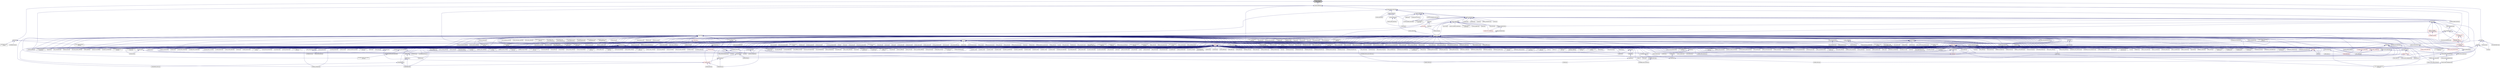 digraph "supports_streaming_with_any.hpp"
{
  edge [fontname="Helvetica",fontsize="10",labelfontname="Helvetica",labelfontsize="10"];
  node [fontname="Helvetica",fontsize="10",shape=record];
  Node17 [label="supports_streaming\l_with_any.hpp",height=0.2,width=0.4,color="black", fillcolor="grey75", style="filled", fontcolor="black"];
  Node17 -> Node18 [dir="back",color="midnightblue",fontsize="10",style="solid",fontname="Helvetica"];
  Node18 [label="traits.hpp",height=0.2,width=0.4,color="black", fillcolor="white", style="filled",URL="$d7/db8/include_2traits_8hpp.html"];
  Node18 -> Node19 [dir="back",color="midnightblue",fontsize="10",style="solid",fontname="Helvetica"];
  Node19 [label="future_range_ambiguity\l_2032.cpp",height=0.2,width=0.4,color="black", fillcolor="white", style="filled",URL="$dc/d4e/future__range__ambiguity__2032_8cpp.html"];
  Node18 -> Node20 [dir="back",color="midnightblue",fontsize="10",style="solid",fontname="Helvetica"];
  Node20 [label="unordered_map.cpp",height=0.2,width=0.4,color="black", fillcolor="white", style="filled",URL="$d1/d75/unordered__map_8cpp.html"];
  Node18 -> Node21 [dir="back",color="midnightblue",fontsize="10",style="solid",fontname="Helvetica"];
  Node21 [label="async_cb_colocated.cpp",height=0.2,width=0.4,color="black", fillcolor="white", style="filled",URL="$d7/d7f/async__cb__colocated_8cpp.html"];
  Node18 -> Node22 [dir="back",color="midnightblue",fontsize="10",style="solid",fontname="Helvetica"];
  Node22 [label="partitioned_vector\l_iter.cpp",height=0.2,width=0.4,color="black", fillcolor="white", style="filled",URL="$dc/ddf/partitioned__vector__iter_8cpp.html"];
  Node17 -> Node23 [dir="back",color="midnightblue",fontsize="10",style="solid",fontname="Helvetica"];
  Node23 [label="serialize_buffer.hpp",height=0.2,width=0.4,color="black", fillcolor="white", style="filled",URL="$d3/d5e/serialize__buffer_8hpp.html"];
  Node23 -> Node24 [dir="back",color="midnightblue",fontsize="10",style="solid",fontname="Helvetica"];
  Node24 [label="serialization.hpp",height=0.2,width=0.4,color="black", fillcolor="white", style="filled",URL="$d8/d21/serialization_8hpp.html"];
  Node24 -> Node25 [dir="back",color="midnightblue",fontsize="10",style="solid",fontname="Helvetica"];
  Node25 [label="template_function_accumulator.cpp",height=0.2,width=0.4,color="black", fillcolor="white", style="filled",URL="$d5/d02/template__function__accumulator_8cpp.html"];
  Node24 -> Node26 [dir="back",color="midnightblue",fontsize="10",style="solid",fontname="Helvetica"];
  Node26 [label="cancelable_action.cpp",height=0.2,width=0.4,color="black", fillcolor="white", style="filled",URL="$d5/d0c/cancelable__action_8cpp.html"];
  Node24 -> Node27 [dir="back",color="midnightblue",fontsize="10",style="solid",fontname="Helvetica"];
  Node27 [label="hello_world_component.hpp",height=0.2,width=0.4,color="black", fillcolor="white", style="filled",URL="$df/df0/hello__world__component_8hpp.html"];
  Node27 -> Node28 [dir="back",color="midnightblue",fontsize="10",style="solid",fontname="Helvetica"];
  Node28 [label="hello_world_client.cpp",height=0.2,width=0.4,color="black", fillcolor="white", style="filled",URL="$d5/da6/hello__world__client_8cpp.html"];
  Node27 -> Node29 [dir="back",color="midnightblue",fontsize="10",style="solid",fontname="Helvetica"];
  Node29 [label="hello_world_component.cpp",height=0.2,width=0.4,color="black", fillcolor="white", style="filled",URL="$d8/daa/hello__world__component_8cpp.html"];
  Node24 -> Node30 [dir="back",color="midnightblue",fontsize="10",style="solid",fontname="Helvetica"];
  Node30 [label="dimension.cpp",height=0.2,width=0.4,color="black", fillcolor="white", style="filled",URL="$db/d4a/interpolate1d_2interpolate1d_2dimension_8cpp.html"];
  Node24 -> Node31 [dir="back",color="midnightblue",fontsize="10",style="solid",fontname="Helvetica"];
  Node31 [label="dimension.hpp",height=0.2,width=0.4,color="black", fillcolor="white", style="filled",URL="$dc/da5/interpolate1d_2interpolate1d_2dimension_8hpp.html"];
  Node31 -> Node30 [dir="back",color="midnightblue",fontsize="10",style="solid",fontname="Helvetica"];
  Node31 -> Node32 [dir="back",color="midnightblue",fontsize="10",style="solid",fontname="Helvetica"];
  Node32 [label="partition.hpp",height=0.2,width=0.4,color="black", fillcolor="white", style="filled",URL="$d0/dff/examples_2interpolate1d_2interpolate1d_2server_2partition_8hpp.html"];
  Node32 -> Node33 [dir="back",color="midnightblue",fontsize="10",style="solid",fontname="Helvetica"];
  Node33 [label="partition.hpp",height=0.2,width=0.4,color="black", fillcolor="white", style="filled",URL="$d0/d7a/examples_2interpolate1d_2interpolate1d_2partition_8hpp.html"];
  Node33 -> Node34 [dir="back",color="midnightblue",fontsize="10",style="solid",fontname="Helvetica"];
  Node34 [label="interpolate1d.cpp",height=0.2,width=0.4,color="black", fillcolor="white", style="filled",URL="$d0/d05/interpolate1d_8cpp.html"];
  Node33 -> Node35 [dir="back",color="midnightblue",fontsize="10",style="solid",fontname="Helvetica"];
  Node35 [label="interpolate1d.hpp",height=0.2,width=0.4,color="black", fillcolor="white", style="filled",URL="$d4/dc7/interpolate1d_8hpp.html"];
  Node35 -> Node34 [dir="back",color="midnightblue",fontsize="10",style="solid",fontname="Helvetica"];
  Node35 -> Node36 [dir="back",color="midnightblue",fontsize="10",style="solid",fontname="Helvetica"];
  Node36 [label="interpolate1d_client.cpp",height=0.2,width=0.4,color="black", fillcolor="white", style="filled",URL="$d4/da6/interpolate1d__client_8cpp.html"];
  Node32 -> Node37 [dir="back",color="midnightblue",fontsize="10",style="solid",fontname="Helvetica"];
  Node37 [label="partition.cpp",height=0.2,width=0.4,color="black", fillcolor="white", style="filled",URL="$d0/d4f/examples_2interpolate1d_2interpolate1d_2server_2partition_8cpp.html"];
  Node24 -> Node38 [dir="back",color="midnightblue",fontsize="10",style="solid",fontname="Helvetica"];
  Node38 [label="fractals_struct.cpp",height=0.2,width=0.4,color="black", fillcolor="white", style="filled",URL="$d8/d2f/fractals__struct_8cpp.html"];
  Node24 -> Node39 [dir="back",color="midnightblue",fontsize="10",style="solid",fontname="Helvetica"];
  Node39 [label="pingpong.cpp",height=0.2,width=0.4,color="black", fillcolor="white", style="filled",URL="$dd/d4d/pingpong_8cpp.html"];
  Node24 -> Node40 [dir="back",color="midnightblue",fontsize="10",style="solid",fontname="Helvetica"];
  Node40 [label="sierpinski.cpp",height=0.2,width=0.4,color="black", fillcolor="white", style="filled",URL="$d3/d7e/sierpinski_8cpp.html"];
  Node24 -> Node41 [dir="back",color="midnightblue",fontsize="10",style="solid",fontname="Helvetica"];
  Node41 [label="dimension.cpp",height=0.2,width=0.4,color="black", fillcolor="white", style="filled",URL="$d8/db3/sheneos_2sheneos_2dimension_8cpp.html"];
  Node24 -> Node42 [dir="back",color="midnightblue",fontsize="10",style="solid",fontname="Helvetica"];
  Node42 [label="configuration.cpp",height=0.2,width=0.4,color="black", fillcolor="white", style="filled",URL="$df/d22/configuration_8cpp.html"];
  Node24 -> Node43 [dir="back",color="midnightblue",fontsize="10",style="solid",fontname="Helvetica"];
  Node43 [label="transpose_block_numa.cpp",height=0.2,width=0.4,color="black", fillcolor="white", style="filled",URL="$dd/d3b/transpose__block__numa_8cpp.html"];
  Node24 -> Node44 [dir="back",color="midnightblue",fontsize="10",style="solid",fontname="Helvetica"];
  Node44 [label="osu_bcast.cpp",height=0.2,width=0.4,color="black", fillcolor="white", style="filled",URL="$d3/dca/osu__bcast_8cpp.html"];
  Node24 -> Node45 [dir="back",color="midnightblue",fontsize="10",style="solid",fontname="Helvetica"];
  Node45 [label="osu_bibw.cpp",height=0.2,width=0.4,color="black", fillcolor="white", style="filled",URL="$d2/d04/osu__bibw_8cpp.html"];
  Node24 -> Node46 [dir="back",color="midnightblue",fontsize="10",style="solid",fontname="Helvetica"];
  Node46 [label="osu_bw.cpp",height=0.2,width=0.4,color="black", fillcolor="white", style="filled",URL="$d4/d20/osu__bw_8cpp.html"];
  Node24 -> Node47 [dir="back",color="midnightblue",fontsize="10",style="solid",fontname="Helvetica"];
  Node47 [label="osu_latency.cpp",height=0.2,width=0.4,color="black", fillcolor="white", style="filled",URL="$df/d58/osu__latency_8cpp.html"];
  Node24 -> Node48 [dir="back",color="midnightblue",fontsize="10",style="solid",fontname="Helvetica"];
  Node48 [label="osu_multi_lat.cpp",height=0.2,width=0.4,color="black", fillcolor="white", style="filled",URL="$d7/d91/osu__multi__lat_8cpp.html"];
  Node24 -> Node49 [dir="back",color="midnightblue",fontsize="10",style="solid",fontname="Helvetica"];
  Node49 [label="pingpong_performance.cpp",height=0.2,width=0.4,color="black", fillcolor="white", style="filled",URL="$de/d03/pingpong__performance_8cpp.html"];
  Node24 -> Node50 [dir="back",color="midnightblue",fontsize="10",style="solid",fontname="Helvetica"];
  Node50 [label="action_move_semantics.cpp",height=0.2,width=0.4,color="black", fillcolor="white", style="filled",URL="$d4/db3/action__move__semantics_8cpp.html"];
  Node24 -> Node51 [dir="back",color="midnightblue",fontsize="10",style="solid",fontname="Helvetica"];
  Node51 [label="movable_objects.cpp",height=0.2,width=0.4,color="black", fillcolor="white", style="filled",URL="$d8/d65/movable__objects_8cpp.html"];
  Node24 -> Node52 [dir="back",color="midnightblue",fontsize="10",style="solid",fontname="Helvetica"];
  Node52 [label="duplicate_id_registration\l_1596.cpp",height=0.2,width=0.4,color="black", fillcolor="white", style="filled",URL="$db/d8d/duplicate__id__registration__1596_8cpp.html"];
  Node24 -> Node53 [dir="back",color="midnightblue",fontsize="10",style="solid",fontname="Helvetica"];
  Node53 [label="zero_copy_parcels_1001.cpp",height=0.2,width=0.4,color="black", fillcolor="white", style="filled",URL="$da/dfd/zero__copy__parcels__1001_8cpp.html"];
  Node24 -> Node54 [dir="back",color="midnightblue",fontsize="10",style="solid",fontname="Helvetica"];
  Node54 [label="managed_refcnt_checker.cpp",height=0.2,width=0.4,color="black", fillcolor="white", style="filled",URL="$d3/d8d/managed__refcnt__checker_8cpp.html"];
  Node24 -> Node55 [dir="back",color="midnightblue",fontsize="10",style="solid",fontname="Helvetica"];
  Node55 [label="simple_mobile_object.cpp",height=0.2,width=0.4,color="black", fillcolor="white", style="filled",URL="$d2/da7/simple__mobile__object_8cpp.html"];
  Node24 -> Node56 [dir="back",color="midnightblue",fontsize="10",style="solid",fontname="Helvetica"];
  Node56 [label="simple_refcnt_checker.cpp",height=0.2,width=0.4,color="black", fillcolor="white", style="filled",URL="$df/d16/simple__refcnt__checker_8cpp.html"];
  Node24 -> Node57 [dir="back",color="midnightblue",fontsize="10",style="solid",fontname="Helvetica"];
  Node57 [label="copy_component.cpp",height=0.2,width=0.4,color="black", fillcolor="white", style="filled",URL="$d5/d8d/copy__component_8cpp.html"];
  Node24 -> Node58 [dir="back",color="midnightblue",fontsize="10",style="solid",fontname="Helvetica"];
  Node58 [label="get_gid.cpp",height=0.2,width=0.4,color="black", fillcolor="white", style="filled",URL="$dc/dc1/get__gid_8cpp.html"];
  Node24 -> Node59 [dir="back",color="midnightblue",fontsize="10",style="solid",fontname="Helvetica"];
  Node59 [label="migrate_component.cpp",height=0.2,width=0.4,color="black", fillcolor="white", style="filled",URL="$dc/d78/migrate__component_8cpp.html"];
  Node24 -> Node60 [dir="back",color="midnightblue",fontsize="10",style="solid",fontname="Helvetica"];
  Node60 [label="migrate_component_to\l_storage.cpp",height=0.2,width=0.4,color="black", fillcolor="white", style="filled",URL="$dd/d02/migrate__component__to__storage_8cpp.html"];
  Node24 -> Node61 [dir="back",color="midnightblue",fontsize="10",style="solid",fontname="Helvetica"];
  Node61 [label="serialization_partitioned\l_vector.cpp",height=0.2,width=0.4,color="black", fillcolor="white", style="filled",URL="$dd/dc9/serialization__partitioned__vector_8cpp.html"];
  Node23 -> Node62 [dir="back",color="midnightblue",fontsize="10",style="solid",fontname="Helvetica"];
  Node62 [label="manage_object_action.hpp",height=0.2,width=0.4,color="black", fillcolor="white", style="filled",URL="$de/dd2/manage__object__action_8hpp.html"];
  Node62 -> Node63 [dir="back",color="midnightblue",fontsize="10",style="solid",fontname="Helvetica"];
  Node63 [label="actions.hpp",height=0.2,width=0.4,color="black", fillcolor="white", style="filled",URL="$d4/dad/actions_8hpp.html"];
  Node63 -> Node64 [dir="back",color="midnightblue",fontsize="10",style="solid",fontname="Helvetica"];
  Node64 [label="1d_stencil_4_throttle.cpp",height=0.2,width=0.4,color="black", fillcolor="white", style="filled",URL="$d6/de5/1d__stencil__4__throttle_8cpp.html"];
  Node63 -> Node65 [dir="back",color="midnightblue",fontsize="10",style="solid",fontname="Helvetica"];
  Node65 [label="template_accumulator.hpp",height=0.2,width=0.4,color="black", fillcolor="white", style="filled",URL="$d0/d3f/server_2template__accumulator_8hpp.html"];
  Node65 -> Node66 [dir="back",color="midnightblue",fontsize="10",style="solid",fontname="Helvetica"];
  Node66 [label="template_accumulator.hpp",height=0.2,width=0.4,color="black", fillcolor="white", style="filled",URL="$dd/da9/template__accumulator_8hpp.html"];
  Node66 -> Node67 [dir="back",color="midnightblue",fontsize="10",style="solid",fontname="Helvetica"];
  Node67 [label="template_accumulator\l_client.cpp",height=0.2,width=0.4,color="black", fillcolor="white", style="filled",URL="$df/d93/template__accumulator__client_8cpp.html"];
  Node63 -> Node68 [dir="back",color="midnightblue",fontsize="10",style="solid",fontname="Helvetica"];
  Node68 [label="template_function_accumulator\l_client.cpp",height=0.2,width=0.4,color="black", fillcolor="white", style="filled",URL="$d0/dc6/template__function__accumulator__client_8cpp.html"];
  Node63 -> Node69 [dir="back",color="midnightblue",fontsize="10",style="solid",fontname="Helvetica"];
  Node69 [label="allgather_and_gate.hpp",height=0.2,width=0.4,color="black", fillcolor="white", style="filled",URL="$d9/dbb/allgather__and__gate_8hpp.html"];
  Node69 -> Node70 [dir="back",color="midnightblue",fontsize="10",style="solid",fontname="Helvetica"];
  Node70 [label="allgather_module.cpp",height=0.2,width=0.4,color="black", fillcolor="white", style="filled",URL="$df/de4/allgather__module_8cpp.html"];
  Node69 -> Node71 [dir="back",color="midnightblue",fontsize="10",style="solid",fontname="Helvetica"];
  Node71 [label="allgather_and_gate.cpp",height=0.2,width=0.4,color="black", fillcolor="white", style="filled",URL="$d1/d56/allgather__and__gate_8cpp.html"];
  Node69 -> Node72 [dir="back",color="midnightblue",fontsize="10",style="solid",fontname="Helvetica"];
  Node72 [label="ag_client.cpp",height=0.2,width=0.4,color="black", fillcolor="white", style="filled",URL="$d4/d5d/ag__client_8cpp.html"];
  Node63 -> Node73 [dir="back",color="midnightblue",fontsize="10",style="solid",fontname="Helvetica"];
  Node73 [label="apex_balance.cpp",height=0.2,width=0.4,color="black", fillcolor="white", style="filled",URL="$d4/d8e/apex__balance_8cpp.html"];
  Node63 -> Node74 [dir="back",color="midnightblue",fontsize="10",style="solid",fontname="Helvetica"];
  Node74 [label="apex_fibonacci.cpp",height=0.2,width=0.4,color="black", fillcolor="white", style="filled",URL="$de/de1/apex__fibonacci_8cpp.html"];
  Node63 -> Node75 [dir="back",color="midnightblue",fontsize="10",style="solid",fontname="Helvetica"];
  Node75 [label="apex_policy_engine\l_active_thread_count.cpp",height=0.2,width=0.4,color="black", fillcolor="white", style="filled",URL="$d5/d01/apex__policy__engine__active__thread__count_8cpp.html"];
  Node63 -> Node76 [dir="back",color="midnightblue",fontsize="10",style="solid",fontname="Helvetica"];
  Node76 [label="apex_policy_engine\l_events.cpp",height=0.2,width=0.4,color="black", fillcolor="white", style="filled",URL="$df/d0f/apex__policy__engine__events_8cpp.html"];
  Node63 -> Node77 [dir="back",color="midnightblue",fontsize="10",style="solid",fontname="Helvetica"];
  Node77 [label="apex_policy_engine\l_periodic.cpp",height=0.2,width=0.4,color="black", fillcolor="white", style="filled",URL="$d5/d7b/apex__policy__engine__periodic_8cpp.html"];
  Node63 -> Node78 [dir="back",color="midnightblue",fontsize="10",style="solid",fontname="Helvetica"];
  Node78 [label="async_io_action.cpp",height=0.2,width=0.4,color="black", fillcolor="white", style="filled",URL="$d3/df5/async__io__action_8cpp.html"];
  Node63 -> Node79 [dir="back",color="midnightblue",fontsize="10",style="solid",fontname="Helvetica"];
  Node79 [label="cancelable_action.hpp",height=0.2,width=0.4,color="black", fillcolor="white", style="filled",URL="$d5/d4d/server_2cancelable__action_8hpp.html"];
  Node79 -> Node26 [dir="back",color="midnightblue",fontsize="10",style="solid",fontname="Helvetica"];
  Node79 -> Node80 [dir="back",color="midnightblue",fontsize="10",style="solid",fontname="Helvetica"];
  Node80 [label="cancelable_action.hpp",height=0.2,width=0.4,color="black", fillcolor="white", style="filled",URL="$d0/da3/stubs_2cancelable__action_8hpp.html"];
  Node80 -> Node81 [dir="back",color="midnightblue",fontsize="10",style="solid",fontname="Helvetica"];
  Node81 [label="cancelable_action.hpp",height=0.2,width=0.4,color="black", fillcolor="white", style="filled",URL="$d6/d28/cancelable__action_8hpp.html"];
  Node81 -> Node82 [dir="back",color="midnightblue",fontsize="10",style="solid",fontname="Helvetica"];
  Node82 [label="cancelable_action_client.cpp",height=0.2,width=0.4,color="black", fillcolor="white", style="filled",URL="$d1/db8/cancelable__action__client_8cpp.html"];
  Node63 -> Node27 [dir="back",color="midnightblue",fontsize="10",style="solid",fontname="Helvetica"];
  Node63 -> Node36 [dir="back",color="midnightblue",fontsize="10",style="solid",fontname="Helvetica"];
  Node63 -> Node83 [dir="back",color="midnightblue",fontsize="10",style="solid",fontname="Helvetica"];
  Node83 [label="component_ctors.cpp",height=0.2,width=0.4,color="black", fillcolor="white", style="filled",URL="$d3/d2a/component__ctors_8cpp.html"];
  Node63 -> Node84 [dir="back",color="midnightblue",fontsize="10",style="solid",fontname="Helvetica"];
  Node84 [label="component_in_executable.cpp",height=0.2,width=0.4,color="black", fillcolor="white", style="filled",URL="$d8/d4b/component__in__executable_8cpp.html"];
  Node63 -> Node85 [dir="back",color="midnightblue",fontsize="10",style="solid",fontname="Helvetica"];
  Node85 [label="component_inheritance.cpp",height=0.2,width=0.4,color="black", fillcolor="white", style="filled",URL="$d8/d55/component__inheritance_8cpp.html"];
  Node63 -> Node86 [dir="back",color="midnightblue",fontsize="10",style="solid",fontname="Helvetica"];
  Node86 [label="component_with_executor.cpp",height=0.2,width=0.4,color="black", fillcolor="white", style="filled",URL="$d4/d20/component__with__executor_8cpp.html"];
  Node63 -> Node87 [dir="back",color="midnightblue",fontsize="10",style="solid",fontname="Helvetica"];
  Node87 [label="factorial.cpp",height=0.2,width=0.4,color="black", fillcolor="white", style="filled",URL="$d9/d00/factorial_8cpp.html"];
  Node63 -> Node88 [dir="back",color="midnightblue",fontsize="10",style="solid",fontname="Helvetica"];
  Node88 [label="fibonacci.cpp",height=0.2,width=0.4,color="black", fillcolor="white", style="filled",URL="$d9/d89/fibonacci_8cpp.html"];
  Node63 -> Node89 [dir="back",color="midnightblue",fontsize="10",style="solid",fontname="Helvetica"];
  Node89 [label="fibonacci_await.cpp",height=0.2,width=0.4,color="black", fillcolor="white", style="filled",URL="$dc/d1c/fibonacci__await_8cpp.html"];
  Node63 -> Node90 [dir="back",color="midnightblue",fontsize="10",style="solid",fontname="Helvetica"];
  Node90 [label="fibonacci_dataflow.cpp",height=0.2,width=0.4,color="black", fillcolor="white", style="filled",URL="$df/d3d/fibonacci__dataflow_8cpp.html"];
  Node63 -> Node91 [dir="back",color="midnightblue",fontsize="10",style="solid",fontname="Helvetica"];
  Node91 [label="fibonacci_futures.cpp",height=0.2,width=0.4,color="black", fillcolor="white", style="filled",URL="$d6/de3/fibonacci__futures_8cpp.html"];
  Node63 -> Node92 [dir="back",color="midnightblue",fontsize="10",style="solid",fontname="Helvetica"];
  Node92 [label="fibonacci_futures_distributed.cpp",height=0.2,width=0.4,color="black", fillcolor="white", style="filled",URL="$d1/dc9/fibonacci__futures__distributed_8cpp.html"];
  Node63 -> Node93 [dir="back",color="midnightblue",fontsize="10",style="solid",fontname="Helvetica"];
  Node93 [label="fibonacci_one.cpp",height=0.2,width=0.4,color="black", fillcolor="white", style="filled",URL="$d8/d78/fibonacci__one_8cpp.html"];
  Node63 -> Node94 [dir="back",color="midnightblue",fontsize="10",style="solid",fontname="Helvetica"];
  Node94 [label="fractals.cpp",height=0.2,width=0.4,color="black", fillcolor="white", style="filled",URL="$d8/d58/fractals_8cpp.html"];
  Node63 -> Node95 [dir="back",color="midnightblue",fontsize="10",style="solid",fontname="Helvetica"];
  Node95 [label="fractals_executor.cpp",height=0.2,width=0.4,color="black", fillcolor="white", style="filled",URL="$d9/da9/fractals__executor_8cpp.html"];
  Node63 -> Node38 [dir="back",color="midnightblue",fontsize="10",style="solid",fontname="Helvetica"];
  Node63 -> Node96 [dir="back",color="midnightblue",fontsize="10",style="solid",fontname="Helvetica"];
  Node96 [label="hello_world.cpp",height=0.2,width=0.4,color="black", fillcolor="white", style="filled",URL="$d0/d67/hello__world_8cpp.html"];
  Node63 -> Node39 [dir="back",color="midnightblue",fontsize="10",style="solid",fontname="Helvetica"];
  Node63 -> Node97 [dir="back",color="midnightblue",fontsize="10",style="solid",fontname="Helvetica"];
  Node97 [label="print_to_console.cpp",height=0.2,width=0.4,color="black", fillcolor="white", style="filled",URL="$d7/de6/print__to__console_8cpp.html"];
  Node63 -> Node40 [dir="back",color="midnightblue",fontsize="10",style="solid",fontname="Helvetica"];
  Node63 -> Node98 [dir="back",color="midnightblue",fontsize="10",style="solid",fontname="Helvetica"];
  Node98 [label="sheneos_compare.cpp",height=0.2,width=0.4,color="black", fillcolor="white", style="filled",URL="$dc/d11/sheneos__compare_8cpp.html"];
  Node63 -> Node99 [dir="back",color="midnightblue",fontsize="10",style="solid",fontname="Helvetica"];
  Node99 [label="spell_check_file.cpp",height=0.2,width=0.4,color="black", fillcolor="white", style="filled",URL="$df/df7/spell__check__file_8cpp.html"];
  Node63 -> Node100 [dir="back",color="midnightblue",fontsize="10",style="solid",fontname="Helvetica"];
  Node100 [label="spell_check_simple.cpp",height=0.2,width=0.4,color="black", fillcolor="white", style="filled",URL="$dd/d54/spell__check__simple_8cpp.html"];
  Node63 -> Node101 [dir="back",color="midnightblue",fontsize="10",style="solid",fontname="Helvetica"];
  Node101 [label="simple_central_tuplespace\l_client.cpp",height=0.2,width=0.4,color="black", fillcolor="white", style="filled",URL="$d1/d7b/simple__central__tuplespace__client_8cpp.html"];
  Node63 -> Node102 [dir="back",color="midnightblue",fontsize="10",style="solid",fontname="Helvetica"];
  Node102 [label="lcos.hpp",height=0.2,width=0.4,color="black", fillcolor="white", style="filled",URL="$d5/deb/lcos_8hpp.html"];
  Node102 -> Node71 [dir="back",color="midnightblue",fontsize="10",style="solid",fontname="Helvetica"];
  Node102 -> Node73 [dir="back",color="midnightblue",fontsize="10",style="solid",fontname="Helvetica"];
  Node102 -> Node75 [dir="back",color="midnightblue",fontsize="10",style="solid",fontname="Helvetica"];
  Node102 -> Node76 [dir="back",color="midnightblue",fontsize="10",style="solid",fontname="Helvetica"];
  Node102 -> Node77 [dir="back",color="midnightblue",fontsize="10",style="solid",fontname="Helvetica"];
  Node102 -> Node103 [dir="back",color="midnightblue",fontsize="10",style="solid",fontname="Helvetica"];
  Node103 [label="heartbeat.cpp",height=0.2,width=0.4,color="black", fillcolor="white", style="filled",URL="$d8/d98/heartbeat_8cpp.html"];
  Node102 -> Node27 [dir="back",color="midnightblue",fontsize="10",style="solid",fontname="Helvetica"];
  Node102 -> Node104 [dir="back",color="midnightblue",fontsize="10",style="solid",fontname="Helvetica"];
  Node104 [label="row.hpp",height=0.2,width=0.4,color="black", fillcolor="white", style="filled",URL="$dc/d69/row_8hpp.html"];
  Node104 -> Node105 [dir="back",color="midnightblue",fontsize="10",style="solid",fontname="Helvetica"];
  Node105 [label="grid.hpp",height=0.2,width=0.4,color="red", fillcolor="white", style="filled",URL="$dc/d8a/grid_8hpp.html"];
  Node105 -> Node106 [dir="back",color="midnightblue",fontsize="10",style="solid",fontname="Helvetica"];
  Node106 [label="jacobi.cpp",height=0.2,width=0.4,color="black", fillcolor="white", style="filled",URL="$d2/d27/jacobi_8cpp.html"];
  Node105 -> Node107 [dir="back",color="midnightblue",fontsize="10",style="solid",fontname="Helvetica"];
  Node107 [label="solver.hpp",height=0.2,width=0.4,color="red", fillcolor="white", style="filled",URL="$db/d9a/server_2solver_8hpp.html"];
  Node107 -> Node109 [dir="back",color="midnightblue",fontsize="10",style="solid",fontname="Helvetica"];
  Node109 [label="solver.cpp",height=0.2,width=0.4,color="black", fillcolor="white", style="filled",URL="$d6/d94/solver_8cpp.html"];
  Node105 -> Node110 [dir="back",color="midnightblue",fontsize="10",style="solid",fontname="Helvetica"];
  Node110 [label="grid.cpp",height=0.2,width=0.4,color="black", fillcolor="white", style="filled",URL="$d6/d1b/jacobi__component_2grid_8cpp.html"];
  Node104 -> Node111 [dir="back",color="midnightblue",fontsize="10",style="solid",fontname="Helvetica"];
  Node111 [label="stencil_iterator.hpp",height=0.2,width=0.4,color="black", fillcolor="white", style="filled",URL="$dc/d5c/server_2stencil__iterator_8hpp.html"];
  Node111 -> Node107 [dir="back",color="midnightblue",fontsize="10",style="solid",fontname="Helvetica"];
  Node111 -> Node112 [dir="back",color="midnightblue",fontsize="10",style="solid",fontname="Helvetica"];
  Node112 [label="stencil_iterator.cpp",height=0.2,width=0.4,color="black", fillcolor="white", style="filled",URL="$d6/de1/server_2stencil__iterator_8cpp.html"];
  Node111 -> Node113 [dir="back",color="midnightblue",fontsize="10",style="solid",fontname="Helvetica"];
  Node113 [label="stencil_iterator.cpp",height=0.2,width=0.4,color="black", fillcolor="white", style="filled",URL="$d7/d71/stencil__iterator_8cpp.html"];
  Node104 -> Node110 [dir="back",color="midnightblue",fontsize="10",style="solid",fontname="Helvetica"];
  Node102 -> Node114 [dir="back",color="midnightblue",fontsize="10",style="solid",fontname="Helvetica"];
  Node114 [label="stencil_iterator.hpp",height=0.2,width=0.4,color="black", fillcolor="white", style="filled",URL="$d4/dc8/stencil__iterator_8hpp.html"];
  Node114 -> Node107 [dir="back",color="midnightblue",fontsize="10",style="solid",fontname="Helvetica"];
  Node114 -> Node111 [dir="back",color="midnightblue",fontsize="10",style="solid",fontname="Helvetica"];
  Node114 -> Node113 [dir="back",color="midnightblue",fontsize="10",style="solid",fontname="Helvetica"];
  Node102 -> Node111 [dir="back",color="midnightblue",fontsize="10",style="solid",fontname="Helvetica"];
  Node102 -> Node115 [dir="back",color="midnightblue",fontsize="10",style="solid",fontname="Helvetica"];
  Node115 [label="jacobi_hpx.cpp",height=0.2,width=0.4,color="black", fillcolor="white", style="filled",URL="$d8/d72/jacobi__hpx_8cpp.html"];
  Node102 -> Node116 [dir="back",color="midnightblue",fontsize="10",style="solid",fontname="Helvetica"];
  Node116 [label="jacobi_nonuniform_hpx.cpp",height=0.2,width=0.4,color="black", fillcolor="white", style="filled",URL="$de/d56/jacobi__nonuniform__hpx_8cpp.html"];
  Node102 -> Node117 [dir="back",color="midnightblue",fontsize="10",style="solid",fontname="Helvetica"];
  Node117 [label="enumerate_threads.cpp",height=0.2,width=0.4,color="black", fillcolor="white", style="filled",URL="$d3/dd4/enumerate__threads_8cpp.html"];
  Node102 -> Node89 [dir="back",color="midnightblue",fontsize="10",style="solid",fontname="Helvetica"];
  Node102 -> Node90 [dir="back",color="midnightblue",fontsize="10",style="solid",fontname="Helvetica"];
  Node102 -> Node91 [dir="back",color="midnightblue",fontsize="10",style="solid",fontname="Helvetica"];
  Node102 -> Node92 [dir="back",color="midnightblue",fontsize="10",style="solid",fontname="Helvetica"];
  Node102 -> Node94 [dir="back",color="midnightblue",fontsize="10",style="solid",fontname="Helvetica"];
  Node102 -> Node95 [dir="back",color="midnightblue",fontsize="10",style="solid",fontname="Helvetica"];
  Node102 -> Node38 [dir="back",color="midnightblue",fontsize="10",style="solid",fontname="Helvetica"];
  Node102 -> Node96 [dir="back",color="midnightblue",fontsize="10",style="solid",fontname="Helvetica"];
  Node102 -> Node118 [dir="back",color="midnightblue",fontsize="10",style="solid",fontname="Helvetica"];
  Node118 [label="latch_local.cpp",height=0.2,width=0.4,color="black", fillcolor="white", style="filled",URL="$dd/dd3/latch__local_8cpp.html"];
  Node102 -> Node119 [dir="back",color="midnightblue",fontsize="10",style="solid",fontname="Helvetica"];
  Node119 [label="latch_remote.cpp",height=0.2,width=0.4,color="black", fillcolor="white", style="filled",URL="$df/d59/latch__remote_8cpp.html"];
  Node102 -> Node120 [dir="back",color="midnightblue",fontsize="10",style="solid",fontname="Helvetica"];
  Node120 [label="local_channel.cpp",height=0.2,width=0.4,color="black", fillcolor="white", style="filled",URL="$d0/d3e/local__channel_8cpp.html"];
  Node102 -> Node39 [dir="back",color="midnightblue",fontsize="10",style="solid",fontname="Helvetica"];
  Node102 -> Node121 [dir="back",color="midnightblue",fontsize="10",style="solid",fontname="Helvetica"];
  Node121 [label="shared_mutex.cpp",height=0.2,width=0.4,color="black", fillcolor="white", style="filled",URL="$da/d0b/shared__mutex_8cpp.html"];
  Node102 -> Node122 [dir="back",color="midnightblue",fontsize="10",style="solid",fontname="Helvetica"];
  Node122 [label="wait_composition.cpp",height=0.2,width=0.4,color="black", fillcolor="white", style="filled",URL="$d6/d13/wait__composition_8cpp.html"];
  Node102 -> Node98 [dir="back",color="midnightblue",fontsize="10",style="solid",fontname="Helvetica"];
  Node102 -> Node99 [dir="back",color="midnightblue",fontsize="10",style="solid",fontname="Helvetica"];
  Node102 -> Node100 [dir="back",color="midnightblue",fontsize="10",style="solid",fontname="Helvetica"];
  Node102 -> Node101 [dir="back",color="midnightblue",fontsize="10",style="solid",fontname="Helvetica"];
  Node102 -> Node123 [dir="back",color="midnightblue",fontsize="10",style="solid",fontname="Helvetica"];
  Node123 [label="hpx.hpp",height=0.2,width=0.4,color="red", fillcolor="white", style="filled",URL="$d0/daa/hpx_8hpp.html"];
  Node123 -> Node124 [dir="back",color="midnightblue",fontsize="10",style="solid",fontname="Helvetica"];
  Node124 [label="1d_stencil_1.cpp",height=0.2,width=0.4,color="black", fillcolor="white", style="filled",URL="$d2/db1/1d__stencil__1_8cpp.html"];
  Node123 -> Node125 [dir="back",color="midnightblue",fontsize="10",style="solid",fontname="Helvetica"];
  Node125 [label="1d_stencil_2.cpp",height=0.2,width=0.4,color="black", fillcolor="white", style="filled",URL="$d3/dd1/1d__stencil__2_8cpp.html"];
  Node123 -> Node126 [dir="back",color="midnightblue",fontsize="10",style="solid",fontname="Helvetica"];
  Node126 [label="1d_stencil_3.cpp",height=0.2,width=0.4,color="black", fillcolor="white", style="filled",URL="$db/d19/1d__stencil__3_8cpp.html"];
  Node123 -> Node127 [dir="back",color="midnightblue",fontsize="10",style="solid",fontname="Helvetica"];
  Node127 [label="1d_stencil_4.cpp",height=0.2,width=0.4,color="black", fillcolor="white", style="filled",URL="$d1/d7d/1d__stencil__4_8cpp.html"];
  Node123 -> Node128 [dir="back",color="midnightblue",fontsize="10",style="solid",fontname="Helvetica"];
  Node128 [label="1d_stencil_4_parallel.cpp",height=0.2,width=0.4,color="black", fillcolor="white", style="filled",URL="$d6/d05/1d__stencil__4__parallel_8cpp.html"];
  Node123 -> Node129 [dir="back",color="midnightblue",fontsize="10",style="solid",fontname="Helvetica"];
  Node129 [label="1d_stencil_4_repart.cpp",height=0.2,width=0.4,color="black", fillcolor="white", style="filled",URL="$d0/d6b/1d__stencil__4__repart_8cpp.html"];
  Node123 -> Node64 [dir="back",color="midnightblue",fontsize="10",style="solid",fontname="Helvetica"];
  Node123 -> Node130 [dir="back",color="midnightblue",fontsize="10",style="solid",fontname="Helvetica"];
  Node130 [label="1d_stencil_5.cpp",height=0.2,width=0.4,color="black", fillcolor="white", style="filled",URL="$d7/d2a/1d__stencil__5_8cpp.html"];
  Node123 -> Node131 [dir="back",color="midnightblue",fontsize="10",style="solid",fontname="Helvetica"];
  Node131 [label="1d_stencil_6.cpp",height=0.2,width=0.4,color="black", fillcolor="white", style="filled",URL="$db/de7/1d__stencil__6_8cpp.html"];
  Node123 -> Node132 [dir="back",color="midnightblue",fontsize="10",style="solid",fontname="Helvetica"];
  Node132 [label="1d_stencil_7.cpp",height=0.2,width=0.4,color="black", fillcolor="white", style="filled",URL="$d4/d5a/1d__stencil__7_8cpp.html"];
  Node123 -> Node133 [dir="back",color="midnightblue",fontsize="10",style="solid",fontname="Helvetica"];
  Node133 [label="1d_stencil_8.cpp",height=0.2,width=0.4,color="black", fillcolor="white", style="filled",URL="$df/de0/1d__stencil__8_8cpp.html"];
  Node123 -> Node134 [dir="back",color="midnightblue",fontsize="10",style="solid",fontname="Helvetica"];
  Node134 [label="accumulator.cpp",height=0.2,width=0.4,color="black", fillcolor="white", style="filled",URL="$d1/d81/accumulator_8cpp.html"];
  Node123 -> Node135 [dir="back",color="midnightblue",fontsize="10",style="solid",fontname="Helvetica"];
  Node135 [label="accumulator.hpp",height=0.2,width=0.4,color="black", fillcolor="white", style="filled",URL="$d4/d9d/server_2accumulator_8hpp.html"];
  Node135 -> Node134 [dir="back",color="midnightblue",fontsize="10",style="solid",fontname="Helvetica"];
  Node135 -> Node136 [dir="back",color="midnightblue",fontsize="10",style="solid",fontname="Helvetica"];
  Node136 [label="accumulator.hpp",height=0.2,width=0.4,color="red", fillcolor="white", style="filled",URL="$d8/d5e/accumulator_8hpp.html"];
  Node123 -> Node138 [dir="back",color="midnightblue",fontsize="10",style="solid",fontname="Helvetica"];
  Node138 [label="template_function_accumulator.hpp",height=0.2,width=0.4,color="black", fillcolor="white", style="filled",URL="$d7/da6/server_2template__function__accumulator_8hpp.html"];
  Node138 -> Node25 [dir="back",color="midnightblue",fontsize="10",style="solid",fontname="Helvetica"];
  Node138 -> Node139 [dir="back",color="midnightblue",fontsize="10",style="solid",fontname="Helvetica"];
  Node139 [label="template_function_accumulator.hpp",height=0.2,width=0.4,color="black", fillcolor="white", style="filled",URL="$d3/de9/template__function__accumulator_8hpp.html"];
  Node139 -> Node68 [dir="back",color="midnightblue",fontsize="10",style="solid",fontname="Helvetica"];
  Node123 -> Node140 [dir="back",color="midnightblue",fontsize="10",style="solid",fontname="Helvetica"];
  Node140 [label="template_accumulator.cpp",height=0.2,width=0.4,color="black", fillcolor="white", style="filled",URL="$d0/d4a/template__accumulator_8cpp.html"];
  Node123 -> Node25 [dir="back",color="midnightblue",fontsize="10",style="solid",fontname="Helvetica"];
  Node123 -> Node139 [dir="back",color="midnightblue",fontsize="10",style="solid",fontname="Helvetica"];
  Node123 -> Node70 [dir="back",color="midnightblue",fontsize="10",style="solid",fontname="Helvetica"];
  Node123 -> Node141 [dir="back",color="midnightblue",fontsize="10",style="solid",fontname="Helvetica"];
  Node141 [label="allgather.cpp",height=0.2,width=0.4,color="black", fillcolor="white", style="filled",URL="$d7/d06/allgather_8cpp.html"];
  Node123 -> Node71 [dir="back",color="midnightblue",fontsize="10",style="solid",fontname="Helvetica"];
  Node123 -> Node72 [dir="back",color="midnightblue",fontsize="10",style="solid",fontname="Helvetica"];
  Node123 -> Node142 [dir="back",color="midnightblue",fontsize="10",style="solid",fontname="Helvetica"];
  Node142 [label="hpx_thread_phase.cpp",height=0.2,width=0.4,color="black", fillcolor="white", style="filled",URL="$d5/dca/hpx__thread__phase_8cpp.html"];
  Node123 -> Node143 [dir="back",color="midnightblue",fontsize="10",style="solid",fontname="Helvetica"];
  Node143 [label="os_thread_num.cpp",height=0.2,width=0.4,color="black", fillcolor="white", style="filled",URL="$d2/dfb/os__thread__num_8cpp.html"];
  Node123 -> Node26 [dir="back",color="midnightblue",fontsize="10",style="solid",fontname="Helvetica"];
  Node123 -> Node79 [dir="back",color="midnightblue",fontsize="10",style="solid",fontname="Helvetica"];
  Node123 -> Node80 [dir="back",color="midnightblue",fontsize="10",style="solid",fontname="Helvetica"];
  Node123 -> Node82 [dir="back",color="midnightblue",fontsize="10",style="solid",fontname="Helvetica"];
  Node123 -> Node144 [dir="back",color="midnightblue",fontsize="10",style="solid",fontname="Helvetica"];
  Node144 [label="cublas_matmul.cpp",height=0.2,width=0.4,color="black", fillcolor="white", style="filled",URL="$dd/d84/cublas__matmul_8cpp.html"];
  Node123 -> Node145 [dir="back",color="midnightblue",fontsize="10",style="solid",fontname="Helvetica"];
  Node145 [label="win_perf_counters.cpp",height=0.2,width=0.4,color="black", fillcolor="white", style="filled",URL="$d8/d11/win__perf__counters_8cpp.html"];
  Node123 -> Node146 [dir="back",color="midnightblue",fontsize="10",style="solid",fontname="Helvetica"];
  Node146 [label="win_perf_counters.hpp",height=0.2,width=0.4,color="black", fillcolor="white", style="filled",URL="$d5/da7/win__perf__counters_8hpp.html"];
  Node123 -> Node27 [dir="back",color="midnightblue",fontsize="10",style="solid",fontname="Helvetica"];
  Node123 -> Node34 [dir="back",color="midnightblue",fontsize="10",style="solid",fontname="Helvetica"];
  Node123 -> Node33 [dir="back",color="midnightblue",fontsize="10",style="solid",fontname="Helvetica"];
  Node123 -> Node32 [dir="back",color="midnightblue",fontsize="10",style="solid",fontname="Helvetica"];
  Node123 -> Node35 [dir="back",color="midnightblue",fontsize="10",style="solid",fontname="Helvetica"];
  Node123 -> Node147 [dir="back",color="midnightblue",fontsize="10",style="solid",fontname="Helvetica"];
  Node147 [label="read_values.cpp",height=0.2,width=0.4,color="black", fillcolor="white", style="filled",URL="$d0/d8c/interpolate1d_2interpolate1d_2read__values_8cpp.html"];
  Node123 -> Node37 [dir="back",color="midnightblue",fontsize="10",style="solid",fontname="Helvetica"];
  Node123 -> Node106 [dir="back",color="midnightblue",fontsize="10",style="solid",fontname="Helvetica"];
  Node123 -> Node110 [dir="back",color="midnightblue",fontsize="10",style="solid",fontname="Helvetica"];
  Node123 -> Node148 [dir="back",color="midnightblue",fontsize="10",style="solid",fontname="Helvetica"];
  Node148 [label="row.cpp",height=0.2,width=0.4,color="black", fillcolor="white", style="filled",URL="$d3/d86/server_2row_8cpp.html"];
  Node123 -> Node109 [dir="back",color="midnightblue",fontsize="10",style="solid",fontname="Helvetica"];
  Node123 -> Node112 [dir="back",color="midnightblue",fontsize="10",style="solid",fontname="Helvetica"];
  Node123 -> Node113 [dir="back",color="midnightblue",fontsize="10",style="solid",fontname="Helvetica"];
  Node123 -> Node149 [dir="back",color="midnightblue",fontsize="10",style="solid",fontname="Helvetica"];
  Node149 [label="jacobi.cpp",height=0.2,width=0.4,color="black", fillcolor="white", style="filled",URL="$d3/d44/smp_2jacobi_8cpp.html"];
  Node123 -> Node115 [dir="back",color="midnightblue",fontsize="10",style="solid",fontname="Helvetica"];
  Node123 -> Node150 [dir="back",color="midnightblue",fontsize="10",style="solid",fontname="Helvetica"];
  Node150 [label="jacobi_nonuniform.cpp",height=0.2,width=0.4,color="black", fillcolor="white", style="filled",URL="$dd/ddc/jacobi__nonuniform_8cpp.html"];
  Node123 -> Node116 [dir="back",color="midnightblue",fontsize="10",style="solid",fontname="Helvetica"];
  Node123 -> Node151 [dir="back",color="midnightblue",fontsize="10",style="solid",fontname="Helvetica"];
  Node151 [label="nqueen.cpp",height=0.2,width=0.4,color="black", fillcolor="white", style="filled",URL="$db/dca/nqueen_8cpp.html"];
  Node123 -> Node152 [dir="back",color="midnightblue",fontsize="10",style="solid",fontname="Helvetica"];
  Node152 [label="nqueen.hpp",height=0.2,width=0.4,color="black", fillcolor="white", style="filled",URL="$de/d58/server_2nqueen_8hpp.html"];
  Node152 -> Node151 [dir="back",color="midnightblue",fontsize="10",style="solid",fontname="Helvetica"];
  Node152 -> Node153 [dir="back",color="midnightblue",fontsize="10",style="solid",fontname="Helvetica"];
  Node153 [label="nqueen.hpp",height=0.2,width=0.4,color="black", fillcolor="white", style="filled",URL="$da/dfd/stubs_2nqueen_8hpp.html"];
  Node153 -> Node154 [dir="back",color="midnightblue",fontsize="10",style="solid",fontname="Helvetica"];
  Node154 [label="nqueen.hpp",height=0.2,width=0.4,color="black", fillcolor="white", style="filled",URL="$d0/d07/nqueen_8hpp.html"];
  Node154 -> Node155 [dir="back",color="midnightblue",fontsize="10",style="solid",fontname="Helvetica"];
  Node155 [label="nqueen_client.cpp",height=0.2,width=0.4,color="black", fillcolor="white", style="filled",URL="$d3/d5e/nqueen__client_8cpp.html"];
  Node123 -> Node155 [dir="back",color="midnightblue",fontsize="10",style="solid",fontname="Helvetica"];
  Node123 -> Node156 [dir="back",color="midnightblue",fontsize="10",style="solid",fontname="Helvetica"];
  Node156 [label="sine.cpp",height=0.2,width=0.4,color="black", fillcolor="white", style="filled",URL="$d3/d0d/server_2sine_8cpp.html"];
  Node123 -> Node157 [dir="back",color="midnightblue",fontsize="10",style="solid",fontname="Helvetica"];
  Node157 [label="sine.hpp",height=0.2,width=0.4,color="black", fillcolor="white", style="filled",URL="$d8/dac/sine_8hpp.html"];
  Node157 -> Node156 [dir="back",color="midnightblue",fontsize="10",style="solid",fontname="Helvetica"];
  Node157 -> Node158 [dir="back",color="midnightblue",fontsize="10",style="solid",fontname="Helvetica"];
  Node158 [label="sine.cpp",height=0.2,width=0.4,color="black", fillcolor="white", style="filled",URL="$d5/dd8/sine_8cpp.html"];
  Node123 -> Node158 [dir="back",color="midnightblue",fontsize="10",style="solid",fontname="Helvetica"];
  Node123 -> Node159 [dir="back",color="midnightblue",fontsize="10",style="solid",fontname="Helvetica"];
  Node159 [label="sine_client.cpp",height=0.2,width=0.4,color="black", fillcolor="white", style="filled",URL="$db/d62/sine__client_8cpp.html"];
  Node123 -> Node160 [dir="back",color="midnightblue",fontsize="10",style="solid",fontname="Helvetica"];
  Node160 [label="qt.cpp",height=0.2,width=0.4,color="black", fillcolor="white", style="filled",URL="$df/d90/qt_8cpp.html"];
  Node123 -> Node161 [dir="back",color="midnightblue",fontsize="10",style="solid",fontname="Helvetica"];
  Node161 [label="queue_client.cpp",height=0.2,width=0.4,color="black", fillcolor="white", style="filled",URL="$d7/d96/queue__client_8cpp.html"];
  Node123 -> Node162 [dir="back",color="midnightblue",fontsize="10",style="solid",fontname="Helvetica"];
  Node162 [label="customize_async.cpp",height=0.2,width=0.4,color="black", fillcolor="white", style="filled",URL="$d0/d82/customize__async_8cpp.html"];
  Node123 -> Node163 [dir="back",color="midnightblue",fontsize="10",style="solid",fontname="Helvetica"];
  Node163 [label="data_actions.cpp",height=0.2,width=0.4,color="black", fillcolor="white", style="filled",URL="$dc/d68/data__actions_8cpp.html"];
  Node123 -> Node164 [dir="back",color="midnightblue",fontsize="10",style="solid",fontname="Helvetica"];
  Node164 [label="error_handling.cpp",height=0.2,width=0.4,color="black", fillcolor="white", style="filled",URL="$d9/d96/error__handling_8cpp.html"];
  Node123 -> Node165 [dir="back",color="midnightblue",fontsize="10",style="solid",fontname="Helvetica"];
  Node165 [label="event_synchronization.cpp",height=0.2,width=0.4,color="black", fillcolor="white", style="filled",URL="$d0/d35/event__synchronization_8cpp.html"];
  Node123 -> Node87 [dir="back",color="midnightblue",fontsize="10",style="solid",fontname="Helvetica"];
  Node123 -> Node166 [dir="back",color="midnightblue",fontsize="10",style="solid",fontname="Helvetica"];
  Node166 [label="file_serialization.cpp",height=0.2,width=0.4,color="black", fillcolor="white", style="filled",URL="$de/d58/file__serialization_8cpp.html"];
  Node123 -> Node167 [dir="back",color="midnightblue",fontsize="10",style="solid",fontname="Helvetica"];
  Node167 [label="init_globally.cpp",height=0.2,width=0.4,color="black", fillcolor="white", style="filled",URL="$d6/dad/init__globally_8cpp.html"];
  Node123 -> Node168 [dir="back",color="midnightblue",fontsize="10",style="solid",fontname="Helvetica"];
  Node168 [label="interest_calculator.cpp",height=0.2,width=0.4,color="black", fillcolor="white", style="filled",URL="$d2/d86/interest__calculator_8cpp.html"];
  Node123 -> Node169 [dir="back",color="midnightblue",fontsize="10",style="solid",fontname="Helvetica"];
  Node169 [label="non_atomic_rma.cpp",height=0.2,width=0.4,color="black", fillcolor="white", style="filled",URL="$d7/d8b/non__atomic__rma_8cpp.html"];
  Node123 -> Node170 [dir="back",color="midnightblue",fontsize="10",style="solid",fontname="Helvetica"];
  Node170 [label="partitioned_vector\l_spmd_foreach.cpp",height=0.2,width=0.4,color="black", fillcolor="white", style="filled",URL="$db/d7c/partitioned__vector__spmd__foreach_8cpp.html"];
  Node123 -> Node171 [dir="back",color="midnightblue",fontsize="10",style="solid",fontname="Helvetica"];
  Node171 [label="pipeline1.cpp",height=0.2,width=0.4,color="black", fillcolor="white", style="filled",URL="$d5/d77/pipeline1_8cpp.html"];
  Node123 -> Node172 [dir="back",color="midnightblue",fontsize="10",style="solid",fontname="Helvetica"];
  Node172 [label="quicksort.cpp",height=0.2,width=0.4,color="black", fillcolor="white", style="filled",URL="$d3/d1e/quicksort_8cpp.html"];
  Node123 -> Node173 [dir="back",color="midnightblue",fontsize="10",style="solid",fontname="Helvetica"];
  Node173 [label="receive_buffer.cpp",height=0.2,width=0.4,color="black", fillcolor="white", style="filled",URL="$d7/d10/receive__buffer_8cpp.html"];
  Node123 -> Node174 [dir="back",color="midnightblue",fontsize="10",style="solid",fontname="Helvetica"];
  Node174 [label="safe_object.cpp",height=0.2,width=0.4,color="black", fillcolor="white", style="filled",URL="$dd/d52/safe__object_8cpp.html"];
  Node123 -> Node175 [dir="back",color="midnightblue",fontsize="10",style="solid",fontname="Helvetica"];
  Node175 [label="sort_by_key_demo.cpp",height=0.2,width=0.4,color="black", fillcolor="white", style="filled",URL="$da/d20/sort__by__key__demo_8cpp.html"];
  Node123 -> Node176 [dir="back",color="midnightblue",fontsize="10",style="solid",fontname="Helvetica"];
  Node176 [label="timed_wake.cpp",height=0.2,width=0.4,color="black", fillcolor="white", style="filled",URL="$d8/df9/timed__wake_8cpp.html"];
  Node123 -> Node177 [dir="back",color="midnightblue",fontsize="10",style="solid",fontname="Helvetica"];
  Node177 [label="vector_counting_dotproduct.cpp",height=0.2,width=0.4,color="black", fillcolor="white", style="filled",URL="$df/de9/vector__counting__dotproduct_8cpp.html"];
  Node123 -> Node178 [dir="back",color="midnightblue",fontsize="10",style="solid",fontname="Helvetica"];
  Node178 [label="vector_zip_dotproduct.cpp",height=0.2,width=0.4,color="black", fillcolor="white", style="filled",URL="$dc/d18/vector__zip__dotproduct_8cpp.html"];
  Node123 -> Node179 [dir="back",color="midnightblue",fontsize="10",style="solid",fontname="Helvetica"];
  Node179 [label="zerocopy_rdma.cpp",height=0.2,width=0.4,color="black", fillcolor="white", style="filled",URL="$d1/dad/zerocopy__rdma_8cpp.html"];
  Node123 -> Node180 [dir="back",color="midnightblue",fontsize="10",style="solid",fontname="Helvetica"];
  Node180 [label="random_mem_access.cpp",height=0.2,width=0.4,color="black", fillcolor="white", style="filled",URL="$d1/d51/random__mem__access_8cpp.html"];
  Node123 -> Node181 [dir="back",color="midnightblue",fontsize="10",style="solid",fontname="Helvetica"];
  Node181 [label="random_mem_access.hpp",height=0.2,width=0.4,color="black", fillcolor="white", style="filled",URL="$d0/d19/server_2random__mem__access_8hpp.html"];
  Node181 -> Node180 [dir="back",color="midnightblue",fontsize="10",style="solid",fontname="Helvetica"];
  Node181 -> Node182 [dir="back",color="midnightblue",fontsize="10",style="solid",fontname="Helvetica"];
  Node182 [label="random_mem_access.hpp",height=0.2,width=0.4,color="black", fillcolor="white", style="filled",URL="$d3/d32/stubs_2random__mem__access_8hpp.html"];
  Node182 -> Node183 [dir="back",color="midnightblue",fontsize="10",style="solid",fontname="Helvetica"];
  Node183 [label="random_mem_access.hpp",height=0.2,width=0.4,color="black", fillcolor="white", style="filled",URL="$db/de8/random__mem__access_8hpp.html"];
  Node183 -> Node184 [dir="back",color="midnightblue",fontsize="10",style="solid",fontname="Helvetica"];
  Node184 [label="random_mem_access_client.cpp",height=0.2,width=0.4,color="black", fillcolor="white", style="filled",URL="$df/d1b/random__mem__access__client_8cpp.html"];
  Node123 -> Node184 [dir="back",color="midnightblue",fontsize="10",style="solid",fontname="Helvetica"];
  Node123 -> Node185 [dir="back",color="midnightblue",fontsize="10",style="solid",fontname="Helvetica"];
  Node185 [label="oversubscribing_resource\l_partitioner.cpp",height=0.2,width=0.4,color="black", fillcolor="white", style="filled",URL="$dd/dee/oversubscribing__resource__partitioner_8cpp.html"];
  Node123 -> Node186 [dir="back",color="midnightblue",fontsize="10",style="solid",fontname="Helvetica"];
  Node186 [label="simple_resource_partitioner.cpp",height=0.2,width=0.4,color="black", fillcolor="white", style="filled",URL="$d5/df9/simple__resource__partitioner_8cpp.html"];
  Node123 -> Node187 [dir="back",color="midnightblue",fontsize="10",style="solid",fontname="Helvetica"];
  Node187 [label="dimension.hpp",height=0.2,width=0.4,color="red", fillcolor="white", style="filled",URL="$d6/d39/sheneos_2sheneos_2dimension_8hpp.html"];
  Node187 -> Node41 [dir="back",color="midnightblue",fontsize="10",style="solid",fontname="Helvetica"];
  Node187 -> Node192 [dir="back",color="midnightblue",fontsize="10",style="solid",fontname="Helvetica"];
  Node192 [label="partition3d.hpp",height=0.2,width=0.4,color="black", fillcolor="white", style="filled",URL="$dd/dbf/server_2partition3d_8hpp.html"];
  Node192 -> Node193 [dir="back",color="midnightblue",fontsize="10",style="solid",fontname="Helvetica"];
  Node193 [label="partition3d.hpp",height=0.2,width=0.4,color="black", fillcolor="white", style="filled",URL="$d1/d50/partition3d_8hpp.html"];
  Node193 -> Node189 [dir="back",color="midnightblue",fontsize="10",style="solid",fontname="Helvetica"];
  Node189 [label="interpolator.cpp",height=0.2,width=0.4,color="black", fillcolor="white", style="filled",URL="$d5/d02/interpolator_8cpp.html"];
  Node193 -> Node194 [dir="back",color="midnightblue",fontsize="10",style="solid",fontname="Helvetica"];
  Node194 [label="interpolator.hpp",height=0.2,width=0.4,color="red", fillcolor="white", style="filled",URL="$dc/d3b/interpolator_8hpp.html"];
  Node194 -> Node189 [dir="back",color="midnightblue",fontsize="10",style="solid",fontname="Helvetica"];
  Node194 -> Node98 [dir="back",color="midnightblue",fontsize="10",style="solid",fontname="Helvetica"];
  Node194 -> Node196 [dir="back",color="midnightblue",fontsize="10",style="solid",fontname="Helvetica"];
  Node196 [label="sheneos_test.cpp",height=0.2,width=0.4,color="black", fillcolor="white", style="filled",URL="$d4/d6e/sheneos__test_8cpp.html"];
  Node192 -> Node191 [dir="back",color="midnightblue",fontsize="10",style="solid",fontname="Helvetica"];
  Node191 [label="partition3d.cpp",height=0.2,width=0.4,color="black", fillcolor="white", style="filled",URL="$de/d70/partition3d_8cpp.html"];
  Node123 -> Node189 [dir="back",color="midnightblue",fontsize="10",style="solid",fontname="Helvetica"];
  Node123 -> Node193 [dir="back",color="midnightblue",fontsize="10",style="solid",fontname="Helvetica"];
  Node123 -> Node192 [dir="back",color="midnightblue",fontsize="10",style="solid",fontname="Helvetica"];
  Node123 -> Node194 [dir="back",color="midnightblue",fontsize="10",style="solid",fontname="Helvetica"];
  Node123 -> Node197 [dir="back",color="midnightblue",fontsize="10",style="solid",fontname="Helvetica"];
  Node197 [label="configuration.hpp",height=0.2,width=0.4,color="black", fillcolor="white", style="filled",URL="$dc/d0a/configuration_8hpp.html"];
  Node197 -> Node194 [dir="back",color="midnightblue",fontsize="10",style="solid",fontname="Helvetica"];
  Node197 -> Node42 [dir="back",color="midnightblue",fontsize="10",style="solid",fontname="Helvetica"];
  Node123 -> Node190 [dir="back",color="midnightblue",fontsize="10",style="solid",fontname="Helvetica"];
  Node190 [label="read_values.cpp",height=0.2,width=0.4,color="black", fillcolor="white", style="filled",URL="$d7/da4/sheneos_2sheneos_2read__values_8cpp.html"];
  Node123 -> Node191 [dir="back",color="midnightblue",fontsize="10",style="solid",fontname="Helvetica"];
  Node123 -> Node196 [dir="back",color="midnightblue",fontsize="10",style="solid",fontname="Helvetica"];
  Node123 -> Node198 [dir="back",color="midnightblue",fontsize="10",style="solid",fontname="Helvetica"];
  Node198 [label="startup_shutdown.cpp",height=0.2,width=0.4,color="black", fillcolor="white", style="filled",URL="$d3/dfc/server_2startup__shutdown_8cpp.html"];
  Node123 -> Node199 [dir="back",color="midnightblue",fontsize="10",style="solid",fontname="Helvetica"];
  Node199 [label="startup_shutdown.cpp",height=0.2,width=0.4,color="black", fillcolor="white", style="filled",URL="$d0/ddb/startup__shutdown_8cpp.html"];
  Node123 -> Node200 [dir="back",color="midnightblue",fontsize="10",style="solid",fontname="Helvetica"];
  Node200 [label="spin.cpp",height=0.2,width=0.4,color="black", fillcolor="white", style="filled",URL="$d7/df2/spin_8cpp.html"];
  Node123 -> Node201 [dir="back",color="midnightblue",fontsize="10",style="solid",fontname="Helvetica"];
  Node201 [label="throttle.cpp",height=0.2,width=0.4,color="black", fillcolor="white", style="filled",URL="$de/d56/server_2throttle_8cpp.html"];
  Node123 -> Node202 [dir="back",color="midnightblue",fontsize="10",style="solid",fontname="Helvetica"];
  Node202 [label="throttle.hpp",height=0.2,width=0.4,color="black", fillcolor="white", style="filled",URL="$db/dc9/server_2throttle_8hpp.html"];
  Node202 -> Node201 [dir="back",color="midnightblue",fontsize="10",style="solid",fontname="Helvetica"];
  Node202 -> Node203 [dir="back",color="midnightblue",fontsize="10",style="solid",fontname="Helvetica"];
  Node203 [label="throttle.hpp",height=0.2,width=0.4,color="black", fillcolor="white", style="filled",URL="$d5/dec/stubs_2throttle_8hpp.html"];
  Node203 -> Node204 [dir="back",color="midnightblue",fontsize="10",style="solid",fontname="Helvetica"];
  Node204 [label="throttle.hpp",height=0.2,width=0.4,color="black", fillcolor="white", style="filled",URL="$d2/d2e/throttle_8hpp.html"];
  Node204 -> Node205 [dir="back",color="midnightblue",fontsize="10",style="solid",fontname="Helvetica"];
  Node205 [label="throttle.cpp",height=0.2,width=0.4,color="black", fillcolor="white", style="filled",URL="$db/d02/throttle_8cpp.html"];
  Node204 -> Node206 [dir="back",color="midnightblue",fontsize="10",style="solid",fontname="Helvetica"];
  Node206 [label="throttle_client.cpp",height=0.2,width=0.4,color="black", fillcolor="white", style="filled",URL="$d0/db7/throttle__client_8cpp.html"];
  Node123 -> Node203 [dir="back",color="midnightblue",fontsize="10",style="solid",fontname="Helvetica"];
  Node123 -> Node205 [dir="back",color="midnightblue",fontsize="10",style="solid",fontname="Helvetica"];
  Node123 -> Node204 [dir="back",color="midnightblue",fontsize="10",style="solid",fontname="Helvetica"];
  Node123 -> Node207 [dir="back",color="midnightblue",fontsize="10",style="solid",fontname="Helvetica"];
  Node207 [label="transpose_await.cpp",height=0.2,width=0.4,color="black", fillcolor="white", style="filled",URL="$de/d68/transpose__await_8cpp.html"];
  Node123 -> Node208 [dir="back",color="midnightblue",fontsize="10",style="solid",fontname="Helvetica"];
  Node208 [label="transpose_block.cpp",height=0.2,width=0.4,color="black", fillcolor="white", style="filled",URL="$d0/de1/transpose__block_8cpp.html"];
  Node123 -> Node43 [dir="back",color="midnightblue",fontsize="10",style="solid",fontname="Helvetica"];
  Node123 -> Node209 [dir="back",color="midnightblue",fontsize="10",style="solid",fontname="Helvetica"];
  Node209 [label="transpose_serial.cpp",height=0.2,width=0.4,color="black", fillcolor="white", style="filled",URL="$db/d74/transpose__serial_8cpp.html"];
  Node123 -> Node210 [dir="back",color="midnightblue",fontsize="10",style="solid",fontname="Helvetica"];
  Node210 [label="transpose_serial_block.cpp",height=0.2,width=0.4,color="black", fillcolor="white", style="filled",URL="$d8/daa/transpose__serial__block_8cpp.html"];
  Node123 -> Node211 [dir="back",color="midnightblue",fontsize="10",style="solid",fontname="Helvetica"];
  Node211 [label="transpose_serial_vector.cpp",height=0.2,width=0.4,color="black", fillcolor="white", style="filled",URL="$d4/d04/transpose__serial__vector_8cpp.html"];
  Node123 -> Node212 [dir="back",color="midnightblue",fontsize="10",style="solid",fontname="Helvetica"];
  Node212 [label="transpose_smp.cpp",height=0.2,width=0.4,color="black", fillcolor="white", style="filled",URL="$d2/d99/transpose__smp_8cpp.html"];
  Node123 -> Node213 [dir="back",color="midnightblue",fontsize="10",style="solid",fontname="Helvetica"];
  Node213 [label="transpose_smp_block.cpp",height=0.2,width=0.4,color="black", fillcolor="white", style="filled",URL="$da/d4d/transpose__smp__block_8cpp.html"];
  Node123 -> Node214 [dir="back",color="midnightblue",fontsize="10",style="solid",fontname="Helvetica"];
  Node214 [label="simple_central_tuplespace.hpp",height=0.2,width=0.4,color="black", fillcolor="white", style="filled",URL="$db/d69/server_2simple__central__tuplespace_8hpp.html"];
  Node214 -> Node215 [dir="back",color="midnightblue",fontsize="10",style="solid",fontname="Helvetica"];
  Node215 [label="simple_central_tuplespace.cpp",height=0.2,width=0.4,color="black", fillcolor="white", style="filled",URL="$d3/dec/simple__central__tuplespace_8cpp.html"];
  Node214 -> Node216 [dir="back",color="midnightblue",fontsize="10",style="solid",fontname="Helvetica"];
  Node216 [label="simple_central_tuplespace.hpp",height=0.2,width=0.4,color="black", fillcolor="white", style="filled",URL="$d0/d4b/stubs_2simple__central__tuplespace_8hpp.html"];
  Node216 -> Node217 [dir="back",color="midnightblue",fontsize="10",style="solid",fontname="Helvetica"];
  Node217 [label="simple_central_tuplespace.hpp",height=0.2,width=0.4,color="black", fillcolor="white", style="filled",URL="$d5/ddd/simple__central__tuplespace_8hpp.html"];
  Node217 -> Node101 [dir="back",color="midnightblue",fontsize="10",style="solid",fontname="Helvetica"];
  Node123 -> Node218 [dir="back",color="midnightblue",fontsize="10",style="solid",fontname="Helvetica"];
  Node218 [label="tuples_warehouse.hpp",height=0.2,width=0.4,color="black", fillcolor="white", style="filled",URL="$da/de6/tuples__warehouse_8hpp.html"];
  Node218 -> Node214 [dir="back",color="midnightblue",fontsize="10",style="solid",fontname="Helvetica"];
  Node123 -> Node215 [dir="back",color="midnightblue",fontsize="10",style="solid",fontname="Helvetica"];
  Node123 -> Node219 [dir="back",color="midnightblue",fontsize="10",style="solid",fontname="Helvetica"];
  Node219 [label="hpx_runtime.cpp",height=0.2,width=0.4,color="black", fillcolor="white", style="filled",URL="$d7/d1e/hpx__runtime_8cpp.html"];
  Node123 -> Node220 [dir="back",color="midnightblue",fontsize="10",style="solid",fontname="Helvetica"];
  Node220 [label="synchronize.cpp",height=0.2,width=0.4,color="black", fillcolor="white", style="filled",URL="$da/da2/synchronize_8cpp.html"];
  Node123 -> Node221 [dir="back",color="midnightblue",fontsize="10",style="solid",fontname="Helvetica"];
  Node221 [label="agas_cache_timings.cpp",height=0.2,width=0.4,color="black", fillcolor="white", style="filled",URL="$dd/d37/agas__cache__timings_8cpp.html"];
  Node123 -> Node222 [dir="back",color="midnightblue",fontsize="10",style="solid",fontname="Helvetica"];
  Node222 [label="async_overheads.cpp",height=0.2,width=0.4,color="black", fillcolor="white", style="filled",URL="$de/da6/async__overheads_8cpp.html"];
  Node123 -> Node223 [dir="back",color="midnightblue",fontsize="10",style="solid",fontname="Helvetica"];
  Node223 [label="coroutines_call_overhead.cpp",height=0.2,width=0.4,color="black", fillcolor="white", style="filled",URL="$da/d1e/coroutines__call__overhead_8cpp.html"];
  Node123 -> Node224 [dir="back",color="midnightblue",fontsize="10",style="solid",fontname="Helvetica"];
  Node224 [label="foreach_scaling.cpp",height=0.2,width=0.4,color="black", fillcolor="white", style="filled",URL="$d4/d94/foreach__scaling_8cpp.html"];
  Node123 -> Node225 [dir="back",color="midnightblue",fontsize="10",style="solid",fontname="Helvetica"];
  Node225 [label="function_object_wrapper\l_overhead.cpp",height=0.2,width=0.4,color="black", fillcolor="white", style="filled",URL="$d5/d6f/function__object__wrapper__overhead_8cpp.html"];
  Node123 -> Node226 [dir="back",color="midnightblue",fontsize="10",style="solid",fontname="Helvetica"];
  Node226 [label="hpx_homogeneous_timed\l_task_spawn_executors.cpp",height=0.2,width=0.4,color="black", fillcolor="white", style="filled",URL="$d1/d3b/hpx__homogeneous__timed__task__spawn__executors_8cpp.html"];
  Node123 -> Node227 [dir="back",color="midnightblue",fontsize="10",style="solid",fontname="Helvetica"];
  Node227 [label="htts2_hpx.cpp",height=0.2,width=0.4,color="black", fillcolor="white", style="filled",URL="$d2/daf/htts2__hpx_8cpp.html"];
  Node123 -> Node228 [dir="back",color="midnightblue",fontsize="10",style="solid",fontname="Helvetica"];
  Node228 [label="partitioned_vector\l_foreach.cpp",height=0.2,width=0.4,color="black", fillcolor="white", style="filled",URL="$df/d5f/partitioned__vector__foreach_8cpp.html"];
  Node123 -> Node229 [dir="back",color="midnightblue",fontsize="10",style="solid",fontname="Helvetica"];
  Node229 [label="serialization_overhead.cpp",height=0.2,width=0.4,color="black", fillcolor="white", style="filled",URL="$d3/df8/serialization__overhead_8cpp.html"];
  Node123 -> Node230 [dir="back",color="midnightblue",fontsize="10",style="solid",fontname="Helvetica"];
  Node230 [label="sizeof.cpp",height=0.2,width=0.4,color="black", fillcolor="white", style="filled",URL="$d3/d0f/sizeof_8cpp.html"];
  Node123 -> Node231 [dir="back",color="midnightblue",fontsize="10",style="solid",fontname="Helvetica"];
  Node231 [label="skynet.cpp",height=0.2,width=0.4,color="black", fillcolor="white", style="filled",URL="$d0/dc3/skynet_8cpp.html"];
  Node123 -> Node232 [dir="back",color="midnightblue",fontsize="10",style="solid",fontname="Helvetica"];
  Node232 [label="stencil3_iterators.cpp",height=0.2,width=0.4,color="black", fillcolor="white", style="filled",URL="$db/d9e/stencil3__iterators_8cpp.html"];
  Node123 -> Node233 [dir="back",color="midnightblue",fontsize="10",style="solid",fontname="Helvetica"];
  Node233 [label="stream.cpp",height=0.2,width=0.4,color="black", fillcolor="white", style="filled",URL="$da/d5f/stream_8cpp.html"];
  Node123 -> Node234 [dir="back",color="midnightblue",fontsize="10",style="solid",fontname="Helvetica"];
  Node234 [label="timed_task_spawn.cpp",height=0.2,width=0.4,color="black", fillcolor="white", style="filled",URL="$df/de1/timed__task__spawn_8cpp.html"];
  Node123 -> Node235 [dir="back",color="midnightblue",fontsize="10",style="solid",fontname="Helvetica"];
  Node235 [label="transform_reduce_binary\l_scaling.cpp",height=0.2,width=0.4,color="black", fillcolor="white", style="filled",URL="$d1/dae/transform__reduce__binary__scaling_8cpp.html"];
  Node123 -> Node236 [dir="back",color="midnightblue",fontsize="10",style="solid",fontname="Helvetica"];
  Node236 [label="transform_reduce_scaling.cpp",height=0.2,width=0.4,color="black", fillcolor="white", style="filled",URL="$db/d2a/transform__reduce__scaling_8cpp.html"];
  Node123 -> Node237 [dir="back",color="midnightblue",fontsize="10",style="solid",fontname="Helvetica"];
  Node237 [label="minmax_element_performance.cpp",height=0.2,width=0.4,color="black", fillcolor="white", style="filled",URL="$d9/d93/minmax__element__performance_8cpp.html"];
  Node123 -> Node238 [dir="back",color="midnightblue",fontsize="10",style="solid",fontname="Helvetica"];
  Node238 [label="barrier_performance.cpp",height=0.2,width=0.4,color="black", fillcolor="white", style="filled",URL="$d6/d6c/barrier__performance_8cpp.html"];
  Node123 -> Node239 [dir="back",color="midnightblue",fontsize="10",style="solid",fontname="Helvetica"];
  Node239 [label="network_storage.cpp",height=0.2,width=0.4,color="black", fillcolor="white", style="filled",URL="$db/daa/network__storage_8cpp.html"];
  Node123 -> Node240 [dir="back",color="midnightblue",fontsize="10",style="solid",fontname="Helvetica"];
  Node240 [label="simple_profiler.hpp",height=0.2,width=0.4,color="black", fillcolor="white", style="filled",URL="$d8/d02/simple__profiler_8hpp.html"];
  Node240 -> Node239 [dir="back",color="midnightblue",fontsize="10",style="solid",fontname="Helvetica"];
  Node123 -> Node44 [dir="back",color="midnightblue",fontsize="10",style="solid",fontname="Helvetica"];
  Node123 -> Node45 [dir="back",color="midnightblue",fontsize="10",style="solid",fontname="Helvetica"];
  Node123 -> Node46 [dir="back",color="midnightblue",fontsize="10",style="solid",fontname="Helvetica"];
  Node123 -> Node47 [dir="back",color="midnightblue",fontsize="10",style="solid",fontname="Helvetica"];
  Node123 -> Node48 [dir="back",color="midnightblue",fontsize="10",style="solid",fontname="Helvetica"];
  Node123 -> Node241 [dir="back",color="midnightblue",fontsize="10",style="solid",fontname="Helvetica"];
  Node241 [label="osu_scatter.cpp",height=0.2,width=0.4,color="black", fillcolor="white", style="filled",URL="$d4/d4c/osu__scatter_8cpp.html"];
  Node123 -> Node49 [dir="back",color="midnightblue",fontsize="10",style="solid",fontname="Helvetica"];
  Node123 -> Node242 [dir="back",color="midnightblue",fontsize="10",style="solid",fontname="Helvetica"];
  Node242 [label="benchmark_is_heap.cpp",height=0.2,width=0.4,color="black", fillcolor="white", style="filled",URL="$da/d4f/benchmark__is__heap_8cpp.html"];
  Node123 -> Node243 [dir="back",color="midnightblue",fontsize="10",style="solid",fontname="Helvetica"];
  Node243 [label="benchmark_is_heap_until.cpp",height=0.2,width=0.4,color="black", fillcolor="white", style="filled",URL="$dc/df5/benchmark__is__heap__until_8cpp.html"];
  Node123 -> Node244 [dir="back",color="midnightblue",fontsize="10",style="solid",fontname="Helvetica"];
  Node244 [label="benchmark_merge.cpp",height=0.2,width=0.4,color="black", fillcolor="white", style="filled",URL="$dd/d49/benchmark__merge_8cpp.html"];
  Node123 -> Node245 [dir="back",color="midnightblue",fontsize="10",style="solid",fontname="Helvetica"];
  Node245 [label="benchmark_partition.cpp",height=0.2,width=0.4,color="black", fillcolor="white", style="filled",URL="$d9/d88/benchmark__partition_8cpp.html"];
  Node123 -> Node246 [dir="back",color="midnightblue",fontsize="10",style="solid",fontname="Helvetica"];
  Node246 [label="benchmark_partition\l_copy.cpp",height=0.2,width=0.4,color="black", fillcolor="white", style="filled",URL="$d3/d0e/benchmark__partition__copy_8cpp.html"];
  Node123 -> Node247 [dir="back",color="midnightblue",fontsize="10",style="solid",fontname="Helvetica"];
  Node247 [label="benchmark_unique_copy.cpp",height=0.2,width=0.4,color="black", fillcolor="white", style="filled",URL="$d9/d53/benchmark__unique__copy_8cpp.html"];
  Node123 -> Node50 [dir="back",color="midnightblue",fontsize="10",style="solid",fontname="Helvetica"];
  Node123 -> Node51 [dir="back",color="midnightblue",fontsize="10",style="solid",fontname="Helvetica"];
  Node123 -> Node52 [dir="back",color="midnightblue",fontsize="10",style="solid",fontname="Helvetica"];
  Node123 -> Node248 [dir="back",color="midnightblue",fontsize="10",style="solid",fontname="Helvetica"];
  Node248 [label="pass_by_value_id_type\l_action.cpp",height=0.2,width=0.4,color="black", fillcolor="white", style="filled",URL="$d0/de6/pass__by__value__id__type__action_8cpp.html"];
  Node123 -> Node249 [dir="back",color="midnightblue",fontsize="10",style="solid",fontname="Helvetica"];
  Node249 [label="register_with_basename\l_1804.cpp",height=0.2,width=0.4,color="black", fillcolor="white", style="filled",URL="$db/d95/register__with__basename__1804_8cpp.html"];
  Node123 -> Node250 [dir="back",color="midnightblue",fontsize="10",style="solid",fontname="Helvetica"];
  Node250 [label="send_gid_keep_component\l_1624.cpp",height=0.2,width=0.4,color="black", fillcolor="white", style="filled",URL="$d9/d49/send__gid__keep__component__1624_8cpp.html"];
  Node123 -> Node251 [dir="back",color="midnightblue",fontsize="10",style="solid",fontname="Helvetica"];
  Node251 [label="algorithms.cc",height=0.2,width=0.4,color="black", fillcolor="white", style="filled",URL="$d5/d1b/algorithms_8cc.html"];
  Node123 -> Node252 [dir="back",color="midnightblue",fontsize="10",style="solid",fontname="Helvetica"];
  Node252 [label="matrix_hpx.hh",height=0.2,width=0.4,color="black", fillcolor="white", style="filled",URL="$d5/d89/matrix__hpx_8hh.html"];
  Node252 -> Node253 [dir="back",color="midnightblue",fontsize="10",style="solid",fontname="Helvetica"];
  Node253 [label="block_matrix.hh",height=0.2,width=0.4,color="red", fillcolor="white", style="filled",URL="$dc/de8/block__matrix_8hh.html"];
  Node253 -> Node251 [dir="back",color="midnightblue",fontsize="10",style="solid",fontname="Helvetica"];
  Node253 -> Node257 [dir="back",color="midnightblue",fontsize="10",style="solid",fontname="Helvetica"];
  Node257 [label="block_matrix.cc",height=0.2,width=0.4,color="black", fillcolor="white", style="filled",URL="$de/d88/block__matrix_8cc.html"];
  Node253 -> Node256 [dir="back",color="midnightblue",fontsize="10",style="solid",fontname="Helvetica"];
  Node256 [label="tests.cc",height=0.2,width=0.4,color="black", fillcolor="white", style="filled",URL="$d6/d96/tests_8cc.html"];
  Node252 -> Node251 [dir="back",color="midnightblue",fontsize="10",style="solid",fontname="Helvetica"];
  Node252 -> Node255 [dir="back",color="midnightblue",fontsize="10",style="solid",fontname="Helvetica"];
  Node255 [label="matrix_hpx.cc",height=0.2,width=0.4,color="black", fillcolor="white", style="filled",URL="$d7/d32/matrix__hpx_8cc.html"];
  Node123 -> Node253 [dir="back",color="midnightblue",fontsize="10",style="solid",fontname="Helvetica"];
  Node123 -> Node257 [dir="back",color="midnightblue",fontsize="10",style="solid",fontname="Helvetica"];
  Node123 -> Node258 [dir="back",color="midnightblue",fontsize="10",style="solid",fontname="Helvetica"];
  Node258 [label="main.cc",height=0.2,width=0.4,color="black", fillcolor="white", style="filled",URL="$d9/d0f/main_8cc.html"];
  Node123 -> Node259 [dir="back",color="midnightblue",fontsize="10",style="solid",fontname="Helvetica"];
  Node259 [label="matrix.cc",height=0.2,width=0.4,color="black", fillcolor="white", style="filled",URL="$d7/dea/matrix_8cc.html"];
  Node123 -> Node255 [dir="back",color="midnightblue",fontsize="10",style="solid",fontname="Helvetica"];
  Node123 -> Node256 [dir="back",color="midnightblue",fontsize="10",style="solid",fontname="Helvetica"];
  Node123 -> Node260 [dir="back",color="midnightblue",fontsize="10",style="solid",fontname="Helvetica"];
  Node260 [label="client_1950.cpp",height=0.2,width=0.4,color="black", fillcolor="white", style="filled",URL="$d0/d79/client__1950_8cpp.html"];
  Node123 -> Node261 [dir="back",color="midnightblue",fontsize="10",style="solid",fontname="Helvetica"];
  Node261 [label="commandline_options\l_1437.cpp",height=0.2,width=0.4,color="black", fillcolor="white", style="filled",URL="$d5/dbd/commandline__options__1437_8cpp.html"];
  Node123 -> Node262 [dir="back",color="midnightblue",fontsize="10",style="solid",fontname="Helvetica"];
  Node262 [label="moveonly_constructor\l_arguments_1405.cpp",height=0.2,width=0.4,color="black", fillcolor="white", style="filled",URL="$d3/dcf/moveonly__constructor__arguments__1405_8cpp.html"];
  Node123 -> Node263 [dir="back",color="midnightblue",fontsize="10",style="solid",fontname="Helvetica"];
  Node263 [label="partitioned_vector\l_2201.cpp",height=0.2,width=0.4,color="black", fillcolor="white", style="filled",URL="$dc/d39/partitioned__vector__2201_8cpp.html"];
  Node123 -> Node264 [dir="back",color="midnightblue",fontsize="10",style="solid",fontname="Helvetica"];
  Node264 [label="dynamic_counters_loaded\l_1508.cpp",height=0.2,width=0.4,color="black", fillcolor="white", style="filled",URL="$db/d58/dynamic__counters__loaded__1508_8cpp.html"];
  Node123 -> Node265 [dir="back",color="midnightblue",fontsize="10",style="solid",fontname="Helvetica"];
  Node265 [label="id_type_ref_counting\l_1032.cpp",height=0.2,width=0.4,color="black", fillcolor="white", style="filled",URL="$d8/dfd/id__type__ref__counting__1032_8cpp.html"];
  Node123 -> Node266 [dir="back",color="midnightblue",fontsize="10",style="solid",fontname="Helvetica"];
  Node266 [label="lost_output_2236.cpp",height=0.2,width=0.4,color="black", fillcolor="white", style="filled",URL="$db/dd0/lost__output__2236_8cpp.html"];
  Node123 -> Node267 [dir="back",color="midnightblue",fontsize="10",style="solid",fontname="Helvetica"];
  Node267 [label="no_output_1173.cpp",height=0.2,width=0.4,color="black", fillcolor="white", style="filled",URL="$de/d67/no__output__1173_8cpp.html"];
  Node123 -> Node268 [dir="back",color="midnightblue",fontsize="10",style="solid",fontname="Helvetica"];
  Node268 [label="after_588.cpp",height=0.2,width=0.4,color="black", fillcolor="white", style="filled",URL="$dc/dc0/after__588_8cpp.html"];
  Node123 -> Node269 [dir="back",color="midnightblue",fontsize="10",style="solid",fontname="Helvetica"];
  Node269 [label="async_callback_with\l_bound_callback.cpp",height=0.2,width=0.4,color="black", fillcolor="white", style="filled",URL="$d2/dae/async__callback__with__bound__callback_8cpp.html"];
  Node123 -> Node270 [dir="back",color="midnightblue",fontsize="10",style="solid",fontname="Helvetica"];
  Node270 [label="async_unwrap_1037.cpp",height=0.2,width=0.4,color="black", fillcolor="white", style="filled",URL="$d4/d13/async__unwrap__1037_8cpp.html"];
  Node123 -> Node271 [dir="back",color="midnightblue",fontsize="10",style="solid",fontname="Helvetica"];
  Node271 [label="barrier_hang.cpp",height=0.2,width=0.4,color="black", fillcolor="white", style="filled",URL="$dd/d8b/barrier__hang_8cpp.html"];
  Node123 -> Node272 [dir="back",color="midnightblue",fontsize="10",style="solid",fontname="Helvetica"];
  Node272 [label="call_promise_get_gid\l_more_than_once.cpp",height=0.2,width=0.4,color="black", fillcolor="white", style="filled",URL="$d4/dd8/call__promise__get__gid__more__than__once_8cpp.html"];
  Node123 -> Node273 [dir="back",color="midnightblue",fontsize="10",style="solid",fontname="Helvetica"];
  Node273 [label="channel_register_as\l_2722.cpp",height=0.2,width=0.4,color="black", fillcolor="white", style="filled",URL="$d4/d98/channel__register__as__2722_8cpp.html"];
  Node123 -> Node274 [dir="back",color="midnightblue",fontsize="10",style="solid",fontname="Helvetica"];
  Node274 [label="dataflow_action_2008.cpp",height=0.2,width=0.4,color="black", fillcolor="white", style="filled",URL="$da/dad/dataflow__action__2008_8cpp.html"];
  Node123 -> Node275 [dir="back",color="midnightblue",fontsize="10",style="solid",fontname="Helvetica"];
  Node275 [label="dataflow_const_functor\l_773.cpp",height=0.2,width=0.4,color="black", fillcolor="white", style="filled",URL="$d3/df2/dataflow__const__functor__773_8cpp.html"];
  Node123 -> Node276 [dir="back",color="midnightblue",fontsize="10",style="solid",fontname="Helvetica"];
  Node276 [label="dataflow_future_swap.cpp",height=0.2,width=0.4,color="black", fillcolor="white", style="filled",URL="$dc/d8c/dataflow__future__swap_8cpp.html"];
  Node123 -> Node277 [dir="back",color="midnightblue",fontsize="10",style="solid",fontname="Helvetica"];
  Node277 [label="dataflow_future_swap2.cpp",height=0.2,width=0.4,color="black", fillcolor="white", style="filled",URL="$d1/db3/dataflow__future__swap2_8cpp.html"];
  Node123 -> Node278 [dir="back",color="midnightblue",fontsize="10",style="solid",fontname="Helvetica"];
  Node278 [label="dataflow_launch_775.cpp",height=0.2,width=0.4,color="black", fillcolor="white", style="filled",URL="$d7/d0d/dataflow__launch__775_8cpp.html"];
  Node123 -> Node279 [dir="back",color="midnightblue",fontsize="10",style="solid",fontname="Helvetica"];
  Node279 [label="dataflow_recursion\l_1613.cpp",height=0.2,width=0.4,color="black", fillcolor="white", style="filled",URL="$d0/d1f/dataflow__recursion__1613_8cpp.html"];
  Node123 -> Node280 [dir="back",color="midnightblue",fontsize="10",style="solid",fontname="Helvetica"];
  Node280 [label="dataflow_using_774.cpp",height=0.2,width=0.4,color="black", fillcolor="white", style="filled",URL="$d7/dfa/dataflow__using__774_8cpp.html"];
  Node123 -> Node281 [dir="back",color="midnightblue",fontsize="10",style="solid",fontname="Helvetica"];
  Node281 [label="exception_from_continuation\l_1613.cpp",height=0.2,width=0.4,color="black", fillcolor="white", style="filled",URL="$db/d28/exception__from__continuation__1613_8cpp.html"];
  Node123 -> Node282 [dir="back",color="midnightblue",fontsize="10",style="solid",fontname="Helvetica"];
  Node282 [label="fail_future_2667.cpp",height=0.2,width=0.4,color="black", fillcolor="white", style="filled",URL="$db/d7e/fail__future__2667_8cpp.html"];
  Node123 -> Node283 [dir="back",color="midnightblue",fontsize="10",style="solid",fontname="Helvetica"];
  Node283 [label="future_2667.cpp",height=0.2,width=0.4,color="black", fillcolor="white", style="filled",URL="$d2/dfd/future__2667_8cpp.html"];
  Node123 -> Node284 [dir="back",color="midnightblue",fontsize="10",style="solid",fontname="Helvetica"];
  Node284 [label="future_790.cpp",height=0.2,width=0.4,color="black", fillcolor="white", style="filled",URL="$de/d3d/future__790_8cpp.html"];
  Node123 -> Node285 [dir="back",color="midnightblue",fontsize="10",style="solid",fontname="Helvetica"];
  Node285 [label="future_unwrap_1182.cpp",height=0.2,width=0.4,color="black", fillcolor="white", style="filled",URL="$df/d7a/future__unwrap__1182_8cpp.html"];
  Node123 -> Node286 [dir="back",color="midnightblue",fontsize="10",style="solid",fontname="Helvetica"];
  Node286 [label="future_unwrap_878.cpp",height=0.2,width=0.4,color="black", fillcolor="white", style="filled",URL="$d9/ddf/future__unwrap__878_8cpp.html"];
  Node123 -> Node287 [dir="back",color="midnightblue",fontsize="10",style="solid",fontname="Helvetica"];
  Node287 [label="ignore_while_locked\l_1485.cpp",height=0.2,width=0.4,color="black", fillcolor="white", style="filled",URL="$db/d24/ignore__while__locked__1485_8cpp.html"];
  Node123 -> Node288 [dir="back",color="midnightblue",fontsize="10",style="solid",fontname="Helvetica"];
  Node288 [label="lifetime_588.cpp",height=0.2,width=0.4,color="black", fillcolor="white", style="filled",URL="$d7/dca/lifetime__588_8cpp.html"];
  Node123 -> Node289 [dir="back",color="midnightblue",fontsize="10",style="solid",fontname="Helvetica"];
  Node289 [label="lifetime_588_1.cpp",height=0.2,width=0.4,color="black", fillcolor="white", style="filled",URL="$de/d75/lifetime__588__1_8cpp.html"];
  Node123 -> Node290 [dir="back",color="midnightblue",fontsize="10",style="solid",fontname="Helvetica"];
  Node290 [label="multiple_gather_ops\l_2001.cpp",height=0.2,width=0.4,color="black", fillcolor="white", style="filled",URL="$d3/d95/multiple__gather__ops__2001_8cpp.html"];
  Node123 -> Node291 [dir="back",color="midnightblue",fontsize="10",style="solid",fontname="Helvetica"];
  Node291 [label="promise_1620.cpp",height=0.2,width=0.4,color="black", fillcolor="white", style="filled",URL="$d2/d67/promise__1620_8cpp.html"];
  Node123 -> Node292 [dir="back",color="midnightblue",fontsize="10",style="solid",fontname="Helvetica"];
  Node292 [label="promise_leak_996.cpp",height=0.2,width=0.4,color="black", fillcolor="white", style="filled",URL="$d0/d7e/promise__leak__996_8cpp.html"];
  Node123 -> Node293 [dir="back",color="midnightblue",fontsize="10",style="solid",fontname="Helvetica"];
  Node293 [label="receive_buffer_1733.cpp",height=0.2,width=0.4,color="black", fillcolor="white", style="filled",URL="$d1/d0e/receive__buffer__1733_8cpp.html"];
  Node123 -> Node294 [dir="back",color="midnightblue",fontsize="10",style="solid",fontname="Helvetica"];
  Node294 [label="safely_destroy_promise\l_1481.cpp",height=0.2,width=0.4,color="black", fillcolor="white", style="filled",URL="$dd/d62/safely__destroy__promise__1481_8cpp.html"];
  Node123 -> Node295 [dir="back",color="midnightblue",fontsize="10",style="solid",fontname="Helvetica"];
  Node295 [label="set_hpx_limit_798.cpp",height=0.2,width=0.4,color="black", fillcolor="white", style="filled",URL="$d2/dfb/set__hpx__limit__798_8cpp.html"];
  Node123 -> Node296 [dir="back",color="midnightblue",fontsize="10",style="solid",fontname="Helvetica"];
  Node296 [label="shared_mutex_1702.cpp",height=0.2,width=0.4,color="black", fillcolor="white", style="filled",URL="$d2/d66/shared__mutex__1702_8cpp.html"];
  Node123 -> Node297 [dir="back",color="midnightblue",fontsize="10",style="solid",fontname="Helvetica"];
  Node297 [label="shared_stated_leaked\l_1211.cpp",height=0.2,width=0.4,color="black", fillcolor="white", style="filled",URL="$dc/dce/shared__stated__leaked__1211_8cpp.html"];
  Node123 -> Node298 [dir="back",color="midnightblue",fontsize="10",style="solid",fontname="Helvetica"];
  Node298 [label="split_future_2246.cpp",height=0.2,width=0.4,color="black", fillcolor="white", style="filled",URL="$db/d2b/split__future__2246_8cpp.html"];
  Node123 -> Node299 [dir="back",color="midnightblue",fontsize="10",style="solid",fontname="Helvetica"];
  Node299 [label="wait_all_hang_1946.cpp",height=0.2,width=0.4,color="black", fillcolor="white", style="filled",URL="$d5/d69/wait__all__hang__1946_8cpp.html"];
  Node123 -> Node300 [dir="back",color="midnightblue",fontsize="10",style="solid",fontname="Helvetica"];
  Node300 [label="wait_for_1751.cpp",height=0.2,width=0.4,color="black", fillcolor="white", style="filled",URL="$d9/d48/wait__for__1751_8cpp.html"];
  Node123 -> Node301 [dir="back",color="midnightblue",fontsize="10",style="solid",fontname="Helvetica"];
  Node301 [label="when_all_vectors_1623.cpp",height=0.2,width=0.4,color="black", fillcolor="white", style="filled",URL="$dd/d2e/when__all__vectors__1623_8cpp.html"];
  Node123 -> Node302 [dir="back",color="midnightblue",fontsize="10",style="solid",fontname="Helvetica"];
  Node302 [label="multiple_init.cpp",height=0.2,width=0.4,color="black", fillcolor="white", style="filled",URL="$df/d43/multiple__init_8cpp.html"];
  Node123 -> Node303 [dir="back",color="midnightblue",fontsize="10",style="solid",fontname="Helvetica"];
  Node303 [label="is_executor_1691.cpp",height=0.2,width=0.4,color="black", fillcolor="white", style="filled",URL="$d2/d1e/is__executor__1691_8cpp.html"];
  Node123 -> Node304 [dir="back",color="midnightblue",fontsize="10",style="solid",fontname="Helvetica"];
  Node304 [label="for_each_annotated\l_function.cpp",height=0.2,width=0.4,color="black", fillcolor="white", style="filled",URL="$d5/dbf/for__each__annotated__function_8cpp.html"];
  Node123 -> Node305 [dir="back",color="midnightblue",fontsize="10",style="solid",fontname="Helvetica"];
  Node305 [label="for_loop_2281.cpp",height=0.2,width=0.4,color="black", fillcolor="white", style="filled",URL="$de/d36/for__loop__2281_8cpp.html"];
  Node123 -> Node306 [dir="back",color="midnightblue",fontsize="10",style="solid",fontname="Helvetica"];
  Node306 [label="minimal_findend.cpp",height=0.2,width=0.4,color="black", fillcolor="white", style="filled",URL="$da/d34/minimal__findend_8cpp.html"];
  Node123 -> Node307 [dir="back",color="midnightblue",fontsize="10",style="solid",fontname="Helvetica"];
  Node307 [label="scan_different_inits.cpp",height=0.2,width=0.4,color="black", fillcolor="white", style="filled",URL="$d6/d4b/scan__different__inits_8cpp.html"];
  Node123 -> Node308 [dir="back",color="midnightblue",fontsize="10",style="solid",fontname="Helvetica"];
  Node308 [label="scan_non_commutative.cpp",height=0.2,width=0.4,color="black", fillcolor="white", style="filled",URL="$d8/de4/scan__non__commutative_8cpp.html"];
  Node123 -> Node309 [dir="back",color="midnightblue",fontsize="10",style="solid",fontname="Helvetica"];
  Node309 [label="scan_shortlength.cpp",height=0.2,width=0.4,color="black", fillcolor="white", style="filled",URL="$de/d75/scan__shortlength_8cpp.html"];
  Node123 -> Node310 [dir="back",color="midnightblue",fontsize="10",style="solid",fontname="Helvetica"];
  Node310 [label="search_zerolength.cpp",height=0.2,width=0.4,color="black", fillcolor="white", style="filled",URL="$d0/d9f/search__zerolength_8cpp.html"];
  Node123 -> Node311 [dir="back",color="midnightblue",fontsize="10",style="solid",fontname="Helvetica"];
  Node311 [label="static_chunker_2282.cpp",height=0.2,width=0.4,color="black", fillcolor="white", style="filled",URL="$d5/d52/static__chunker__2282_8cpp.html"];
  Node123 -> Node312 [dir="back",color="midnightblue",fontsize="10",style="solid",fontname="Helvetica"];
  Node312 [label="papi_counters_active\l_interface.cpp",height=0.2,width=0.4,color="black", fillcolor="white", style="filled",URL="$db/dd5/papi__counters__active__interface_8cpp.html"];
  Node123 -> Node313 [dir="back",color="midnightblue",fontsize="10",style="solid",fontname="Helvetica"];
  Node313 [label="papi_counters_basic\l_functions.cpp",height=0.2,width=0.4,color="black", fillcolor="white", style="filled",URL="$da/dc8/papi__counters__basic__functions_8cpp.html"];
  Node123 -> Node314 [dir="back",color="midnightblue",fontsize="10",style="solid",fontname="Helvetica"];
  Node314 [label="papi_counters_segfault\l_1890.cpp",height=0.2,width=0.4,color="black", fillcolor="white", style="filled",URL="$df/d76/papi__counters__segfault__1890_8cpp.html"];
  Node123 -> Node315 [dir="back",color="midnightblue",fontsize="10",style="solid",fontname="Helvetica"];
  Node315 [label="statistics_2666.cpp",height=0.2,width=0.4,color="black", fillcolor="white", style="filled",URL="$d7/d98/statistics__2666_8cpp.html"];
  Node123 -> Node316 [dir="back",color="midnightblue",fontsize="10",style="solid",fontname="Helvetica"];
  Node316 [label="uptime_1737.cpp",height=0.2,width=0.4,color="black", fillcolor="white", style="filled",URL="$d7/d12/uptime__1737_8cpp.html"];
  Node123 -> Node317 [dir="back",color="midnightblue",fontsize="10",style="solid",fontname="Helvetica"];
  Node317 [label="block_os_threads_1036.cpp",height=0.2,width=0.4,color="black", fillcolor="white", style="filled",URL="$d7/d92/block__os__threads__1036_8cpp.html"];
  Node123 -> Node318 [dir="back",color="midnightblue",fontsize="10",style="solid",fontname="Helvetica"];
  Node318 [label="resume_priority.cpp",height=0.2,width=0.4,color="black", fillcolor="white", style="filled",URL="$de/d5e/resume__priority_8cpp.html"];
  Node123 -> Node319 [dir="back",color="midnightblue",fontsize="10",style="solid",fontname="Helvetica"];
  Node319 [label="thread_data_1111.cpp",height=0.2,width=0.4,color="black", fillcolor="white", style="filled",URL="$d5/d15/thread__data__1111_8cpp.html"];
  Node123 -> Node320 [dir="back",color="midnightblue",fontsize="10",style="solid",fontname="Helvetica"];
  Node320 [label="thread_pool_executor\l_1112.cpp",height=0.2,width=0.4,color="black", fillcolor="white", style="filled",URL="$df/daa/thread__pool__executor__1112_8cpp.html"];
  Node123 -> Node321 [dir="back",color="midnightblue",fontsize="10",style="solid",fontname="Helvetica"];
  Node321 [label="thread_pool_executor\l_1114.cpp",height=0.2,width=0.4,color="black", fillcolor="white", style="filled",URL="$d8/d63/thread__pool__executor__1114_8cpp.html"];
  Node123 -> Node322 [dir="back",color="midnightblue",fontsize="10",style="solid",fontname="Helvetica"];
  Node322 [label="thread_rescheduling.cpp",height=0.2,width=0.4,color="black", fillcolor="white", style="filled",URL="$d6/d6d/thread__rescheduling_8cpp.html"];
  Node123 -> Node329 [dir="back",color="midnightblue",fontsize="10",style="solid",fontname="Helvetica"];
  Node329 [label="serialize_buffer_1069.cpp",height=0.2,width=0.4,color="black", fillcolor="white", style="filled",URL="$d4/dc0/serialize__buffer__1069_8cpp.html"];
  Node123 -> Node54 [dir="back",color="midnightblue",fontsize="10",style="solid",fontname="Helvetica"];
  Node123 -> Node331 [dir="back",color="midnightblue",fontsize="10",style="solid",fontname="Helvetica"];
  Node331 [label="managed_refcnt_checker.hpp",height=0.2,width=0.4,color="red", fillcolor="white", style="filled",URL="$db/dd0/managed__refcnt__checker_8hpp.html"];
  Node331 -> Node341 [dir="back",color="midnightblue",fontsize="10",style="solid",fontname="Helvetica"];
  Node341 [label="split_credit.cpp",height=0.2,width=0.4,color="black", fillcolor="white", style="filled",URL="$dc/d1c/split__credit_8cpp.html"];
  Node123 -> Node55 [dir="back",color="midnightblue",fontsize="10",style="solid",fontname="Helvetica"];
  Node123 -> Node56 [dir="back",color="midnightblue",fontsize="10",style="solid",fontname="Helvetica"];
  Node123 -> Node350 [dir="back",color="midnightblue",fontsize="10",style="solid",fontname="Helvetica"];
  Node350 [label="simple_refcnt_checker.hpp",height=0.2,width=0.4,color="red", fillcolor="white", style="filled",URL="$dd/d4e/simple__refcnt__checker_8hpp.html"];
  Node350 -> Node341 [dir="back",color="midnightblue",fontsize="10",style="solid",fontname="Helvetica"];
  Node123 -> Node352 [dir="back",color="midnightblue",fontsize="10",style="solid",fontname="Helvetica"];
  Node352 [label="test.cpp",height=0.2,width=0.4,color="black", fillcolor="white", style="filled",URL="$df/dac/test_8cpp.html"];
  Node123 -> Node353 [dir="back",color="midnightblue",fontsize="10",style="solid",fontname="Helvetica"];
  Node353 [label="launch_process.cpp",height=0.2,width=0.4,color="black", fillcolor="white", style="filled",URL="$df/ddc/launch__process_8cpp.html"];
  Node123 -> Node354 [dir="back",color="midnightblue",fontsize="10",style="solid",fontname="Helvetica"];
  Node354 [label="launched_process.cpp",height=0.2,width=0.4,color="black", fillcolor="white", style="filled",URL="$d8/de7/launched__process_8cpp.html"];
  Node123 -> Node358 [dir="back",color="midnightblue",fontsize="10",style="solid",fontname="Helvetica"];
  Node358 [label="barrier.cpp",height=0.2,width=0.4,color="black", fillcolor="white", style="filled",URL="$df/d63/tests_2unit_2lcos_2barrier_8cpp.html"];
  Node123 -> Node370 [dir="back",color="midnightblue",fontsize="10",style="solid",fontname="Helvetica"];
  Node370 [label="local_event.cpp",height=0.2,width=0.4,color="black", fillcolor="white", style="filled",URL="$df/d9a/local__event_8cpp.html"];
  Node123 -> Node584 [dir="back",color="midnightblue",fontsize="10",style="solid",fontname="Helvetica"];
  Node584 [label="put_parcels_with_coalescing.cpp",height=0.2,width=0.4,color="black", fillcolor="white", style="filled",URL="$d6/dca/put__parcels__with__coalescing_8cpp.html"];
  Node123 -> Node585 [dir="back",color="midnightblue",fontsize="10",style="solid",fontname="Helvetica"];
  Node585 [label="put_parcels_with_compression.cpp",height=0.2,width=0.4,color="black", fillcolor="white", style="filled",URL="$df/d62/put__parcels__with__compression_8cpp.html"];
  Node123 -> Node587 [dir="back",color="midnightblue",fontsize="10",style="solid",fontname="Helvetica"];
  Node587 [label="serialize_buffer.cpp",height=0.2,width=0.4,color="black", fillcolor="white", style="filled",URL="$d1/d00/serialize__buffer_8cpp.html"];
  Node102 -> Node595 [dir="back",color="midnightblue",fontsize="10",style="solid",fontname="Helvetica"];
  Node595 [label="parent_vs_child_stealing.cpp",height=0.2,width=0.4,color="black", fillcolor="white", style="filled",URL="$d2/d07/parent__vs__child__stealing_8cpp.html"];
  Node102 -> Node596 [dir="back",color="midnightblue",fontsize="10",style="solid",fontname="Helvetica"];
  Node596 [label="wait_all_timings.cpp",height=0.2,width=0.4,color="black", fillcolor="white", style="filled",URL="$d5/da1/wait__all__timings_8cpp.html"];
  Node102 -> Node597 [dir="back",color="midnightblue",fontsize="10",style="solid",fontname="Helvetica"];
  Node597 [label="return_future_2847.cpp",height=0.2,width=0.4,color="black", fillcolor="white", style="filled",URL="$d3/dfe/return__future__2847_8cpp.html"];
  Node102 -> Node598 [dir="back",color="midnightblue",fontsize="10",style="solid",fontname="Helvetica"];
  Node598 [label="return_non_default\l_constructible_2847.cpp",height=0.2,width=0.4,color="black", fillcolor="white", style="filled",URL="$dc/d11/return__non__default__constructible__2847_8cpp.html"];
  Node102 -> Node52 [dir="back",color="midnightblue",fontsize="10",style="solid",fontname="Helvetica"];
  Node102 -> Node250 [dir="back",color="midnightblue",fontsize="10",style="solid",fontname="Helvetica"];
  Node102 -> Node599 [dir="back",color="midnightblue",fontsize="10",style="solid",fontname="Helvetica"];
  Node599 [label="async_action_1813.cpp",height=0.2,width=0.4,color="black", fillcolor="white", style="filled",URL="$db/de6/async__action__1813_8cpp.html"];
  Node102 -> Node600 [dir="back",color="midnightblue",fontsize="10",style="solid",fontname="Helvetica"];
  Node600 [label="async_callback_non\l_deduced_context.cpp",height=0.2,width=0.4,color="black", fillcolor="white", style="filled",URL="$dc/dbb/async__callback__non__deduced__context_8cpp.html"];
  Node102 -> Node601 [dir="back",color="midnightblue",fontsize="10",style="solid",fontname="Helvetica"];
  Node601 [label="broadcast_unwrap_future\l_2885.cpp",height=0.2,width=0.4,color="black", fillcolor="white", style="filled",URL="$da/df6/broadcast__unwrap__future__2885_8cpp.html"];
  Node102 -> Node602 [dir="back",color="midnightblue",fontsize="10",style="solid",fontname="Helvetica"];
  Node602 [label="broadcast_wait_for\l_2822.cpp",height=0.2,width=0.4,color="black", fillcolor="white", style="filled",URL="$dd/de7/broadcast__wait__for__2822_8cpp.html"];
  Node102 -> Node603 [dir="back",color="midnightblue",fontsize="10",style="solid",fontname="Helvetica"];
  Node603 [label="dataflow_791.cpp",height=0.2,width=0.4,color="black", fillcolor="white", style="filled",URL="$d6/da1/dataflow__791_8cpp.html"];
  Node102 -> Node19 [dir="back",color="midnightblue",fontsize="10",style="solid",fontname="Helvetica"];
  Node102 -> Node604 [dir="back",color="midnightblue",fontsize="10",style="solid",fontname="Helvetica"];
  Node604 [label="future_timed_wait_1025.cpp",height=0.2,width=0.4,color="black", fillcolor="white", style="filled",URL="$de/d7d/future__timed__wait__1025_8cpp.html"];
  Node102 -> Node605 [dir="back",color="midnightblue",fontsize="10",style="solid",fontname="Helvetica"];
  Node605 [label="shared_future_continuation\l_order.cpp",height=0.2,width=0.4,color="black", fillcolor="white", style="filled",URL="$dd/d1f/shared__future__continuation__order_8cpp.html"];
  Node102 -> Node606 [dir="back",color="midnightblue",fontsize="10",style="solid",fontname="Helvetica"];
  Node606 [label="shared_future_then\l_2166.cpp",height=0.2,width=0.4,color="black", fillcolor="white", style="filled",URL="$d8/dc4/shared__future__then__2166_8cpp.html"];
  Node102 -> Node297 [dir="back",color="midnightblue",fontsize="10",style="solid",fontname="Helvetica"];
  Node102 -> Node607 [dir="back",color="midnightblue",fontsize="10",style="solid",fontname="Helvetica"];
  Node607 [label="sliding_semaphore_2338.cpp",height=0.2,width=0.4,color="black", fillcolor="white", style="filled",URL="$da/da6/sliding__semaphore__2338_8cpp.html"];
  Node102 -> Node608 [dir="back",color="midnightblue",fontsize="10",style="solid",fontname="Helvetica"];
  Node608 [label="wait_for_action_2796.cpp",height=0.2,width=0.4,color="black", fillcolor="white", style="filled",URL="$dc/db9/wait__for__action__2796_8cpp.html"];
  Node102 -> Node321 [dir="back",color="midnightblue",fontsize="10",style="solid",fontname="Helvetica"];
  Node102 -> Node609 [dir="back",color="midnightblue",fontsize="10",style="solid",fontname="Helvetica"];
  Node609 [label="function_serialization\l_728.cpp",height=0.2,width=0.4,color="black", fillcolor="white", style="filled",URL="$d8/db1/function__serialization__728_8cpp.html"];
  Node102 -> Node610 [dir="back",color="midnightblue",fontsize="10",style="solid",fontname="Helvetica"];
  Node610 [label="protect_with_nullary\l_pfo.cpp",height=0.2,width=0.4,color="black", fillcolor="white", style="filled",URL="$df/db5/protect__with__nullary__pfo_8cpp.html"];
  Node102 -> Node611 [dir="back",color="midnightblue",fontsize="10",style="solid",fontname="Helvetica"];
  Node611 [label="tuple_serialization\l_803.cpp",height=0.2,width=0.4,color="black", fillcolor="white", style="filled",URL="$de/d61/tuple__serialization__803_8cpp.html"];
  Node102 -> Node53 [dir="back",color="midnightblue",fontsize="10",style="solid",fontname="Helvetica"];
  Node102 -> Node612 [dir="back",color="midnightblue",fontsize="10",style="solid",fontname="Helvetica"];
  Node612 [label="return_future.cpp",height=0.2,width=0.4,color="black", fillcolor="white", style="filled",URL="$d4/dbe/return__future_8cpp.html"];
  Node102 -> Node613 [dir="back",color="midnightblue",fontsize="10",style="solid",fontname="Helvetica"];
  Node613 [label="find_clients_from_prefix.cpp",height=0.2,width=0.4,color="black", fillcolor="white", style="filled",URL="$dc/d15/find__clients__from__prefix_8cpp.html"];
  Node102 -> Node614 [dir="back",color="midnightblue",fontsize="10",style="solid",fontname="Helvetica"];
  Node614 [label="find_ids_from_prefix.cpp",height=0.2,width=0.4,color="black", fillcolor="white", style="filled",URL="$dc/df3/find__ids__from__prefix_8cpp.html"];
  Node102 -> Node615 [dir="back",color="midnightblue",fontsize="10",style="solid",fontname="Helvetica"];
  Node615 [label="get_colocation_id.cpp",height=0.2,width=0.4,color="black", fillcolor="white", style="filled",URL="$dd/d0d/get__colocation__id_8cpp.html"];
  Node102 -> Node341 [dir="back",color="midnightblue",fontsize="10",style="solid",fontname="Helvetica"];
  Node102 -> Node616 [dir="back",color="midnightblue",fontsize="10",style="solid",fontname="Helvetica"];
  Node616 [label="apex_action_count.cpp",height=0.2,width=0.4,color="black", fillcolor="white", style="filled",URL="$d8/de5/apex__action__count_8cpp.html"];
  Node102 -> Node617 [dir="back",color="midnightblue",fontsize="10",style="solid",fontname="Helvetica"];
  Node617 [label="action_invoke_no_more\l_than.cpp",height=0.2,width=0.4,color="black", fillcolor="white", style="filled",URL="$db/d8a/action__invoke__no__more__than_8cpp.html"];
  Node102 -> Node59 [dir="back",color="midnightblue",fontsize="10",style="solid",fontname="Helvetica"];
  Node102 -> Node618 [dir="back",color="midnightblue",fontsize="10",style="solid",fontname="Helvetica"];
  Node618 [label="apply_colocated.cpp",height=0.2,width=0.4,color="black", fillcolor="white", style="filled",URL="$d5/dd3/apply__colocated_8cpp.html"];
  Node102 -> Node619 [dir="back",color="midnightblue",fontsize="10",style="solid",fontname="Helvetica"];
  Node619 [label="apply_local.cpp",height=0.2,width=0.4,color="black", fillcolor="white", style="filled",URL="$dd/db5/apply__local_8cpp.html"];
  Node102 -> Node620 [dir="back",color="midnightblue",fontsize="10",style="solid",fontname="Helvetica"];
  Node620 [label="apply_local_executor.cpp",height=0.2,width=0.4,color="black", fillcolor="white", style="filled",URL="$db/d84/apply__local__executor_8cpp.html"];
  Node102 -> Node621 [dir="back",color="midnightblue",fontsize="10",style="solid",fontname="Helvetica"];
  Node621 [label="apply_local_executor\l_v1.cpp",height=0.2,width=0.4,color="black", fillcolor="white", style="filled",URL="$dd/d53/apply__local__executor__v1_8cpp.html"];
  Node102 -> Node622 [dir="back",color="midnightblue",fontsize="10",style="solid",fontname="Helvetica"];
  Node622 [label="apply_remote.cpp",height=0.2,width=0.4,color="black", fillcolor="white", style="filled",URL="$d9/d40/apply__remote_8cpp.html"];
  Node102 -> Node623 [dir="back",color="midnightblue",fontsize="10",style="solid",fontname="Helvetica"];
  Node623 [label="apply_remote_client.cpp",height=0.2,width=0.4,color="black", fillcolor="white", style="filled",URL="$d9/def/apply__remote__client_8cpp.html"];
  Node102 -> Node21 [dir="back",color="midnightblue",fontsize="10",style="solid",fontname="Helvetica"];
  Node102 -> Node624 [dir="back",color="midnightblue",fontsize="10",style="solid",fontname="Helvetica"];
  Node624 [label="async_cb_remote.cpp",height=0.2,width=0.4,color="black", fillcolor="white", style="filled",URL="$da/d88/async__cb__remote_8cpp.html"];
  Node102 -> Node625 [dir="back",color="midnightblue",fontsize="10",style="solid",fontname="Helvetica"];
  Node625 [label="async_cb_remote_client.cpp",height=0.2,width=0.4,color="black", fillcolor="white", style="filled",URL="$d2/d31/async__cb__remote__client_8cpp.html"];
  Node102 -> Node626 [dir="back",color="midnightblue",fontsize="10",style="solid",fontname="Helvetica"];
  Node626 [label="async_continue.cpp",height=0.2,width=0.4,color="black", fillcolor="white", style="filled",URL="$d4/d19/async__continue_8cpp.html"];
  Node102 -> Node627 [dir="back",color="midnightblue",fontsize="10",style="solid",fontname="Helvetica"];
  Node627 [label="async_continue_cb.cpp",height=0.2,width=0.4,color="black", fillcolor="white", style="filled",URL="$df/d37/async__continue__cb_8cpp.html"];
  Node102 -> Node628 [dir="back",color="midnightblue",fontsize="10",style="solid",fontname="Helvetica"];
  Node628 [label="async_continue_cb_colocated.cpp",height=0.2,width=0.4,color="black", fillcolor="white", style="filled",URL="$dd/dce/async__continue__cb__colocated_8cpp.html"];
  Node102 -> Node629 [dir="back",color="midnightblue",fontsize="10",style="solid",fontname="Helvetica"];
  Node629 [label="async_local.cpp",height=0.2,width=0.4,color="black", fillcolor="white", style="filled",URL="$d3/d4c/async__local_8cpp.html"];
  Node102 -> Node630 [dir="back",color="midnightblue",fontsize="10",style="solid",fontname="Helvetica"];
  Node630 [label="async_local_executor.cpp",height=0.2,width=0.4,color="black", fillcolor="white", style="filled",URL="$d4/dce/async__local__executor_8cpp.html"];
  Node102 -> Node631 [dir="back",color="midnightblue",fontsize="10",style="solid",fontname="Helvetica"];
  Node631 [label="async_local_executor\l_v1.cpp",height=0.2,width=0.4,color="black", fillcolor="white", style="filled",URL="$da/d4a/async__local__executor__v1_8cpp.html"];
  Node102 -> Node632 [dir="back",color="midnightblue",fontsize="10",style="solid",fontname="Helvetica"];
  Node632 [label="async_remote.cpp",height=0.2,width=0.4,color="black", fillcolor="white", style="filled",URL="$dd/dd8/async__remote_8cpp.html"];
  Node102 -> Node633 [dir="back",color="midnightblue",fontsize="10",style="solid",fontname="Helvetica"];
  Node633 [label="async_remote_client.cpp",height=0.2,width=0.4,color="black", fillcolor="white", style="filled",URL="$d6/d49/async__remote__client_8cpp.html"];
  Node102 -> Node358 [dir="back",color="midnightblue",fontsize="10",style="solid",fontname="Helvetica"];
  Node102 -> Node634 [dir="back",color="midnightblue",fontsize="10",style="solid",fontname="Helvetica"];
  Node634 [label="broadcast.cpp",height=0.2,width=0.4,color="black", fillcolor="white", style="filled",URL="$d8/d8b/broadcast_8cpp.html"];
  Node102 -> Node635 [dir="back",color="midnightblue",fontsize="10",style="solid",fontname="Helvetica"];
  Node635 [label="broadcast_apply.cpp",height=0.2,width=0.4,color="black", fillcolor="white", style="filled",URL="$dd/de8/broadcast__apply_8cpp.html"];
  Node102 -> Node636 [dir="back",color="midnightblue",fontsize="10",style="solid",fontname="Helvetica"];
  Node636 [label="channel.cpp",height=0.2,width=0.4,color="black", fillcolor="white", style="filled",URL="$dd/d5f/channel_8cpp.html"];
  Node102 -> Node637 [dir="back",color="midnightblue",fontsize="10",style="solid",fontname="Helvetica"];
  Node637 [label="channel_local.cpp",height=0.2,width=0.4,color="black", fillcolor="white", style="filled",URL="$d6/d3e/channel__local_8cpp.html"];
  Node102 -> Node638 [dir="back",color="midnightblue",fontsize="10",style="solid",fontname="Helvetica"];
  Node638 [label="client_then.cpp",height=0.2,width=0.4,color="black", fillcolor="white", style="filled",URL="$d1/d5a/client__then_8cpp.html"];
  Node102 -> Node639 [dir="back",color="midnightblue",fontsize="10",style="solid",fontname="Helvetica"];
  Node639 [label="counting_semaphore.cpp",height=0.2,width=0.4,color="black", fillcolor="white", style="filled",URL="$df/de9/counting__semaphore_8cpp.html"];
  Node102 -> Node640 [dir="back",color="midnightblue",fontsize="10",style="solid",fontname="Helvetica"];
  Node640 [label="fold.cpp",height=0.2,width=0.4,color="black", fillcolor="white", style="filled",URL="$d8/dd8/fold_8cpp.html"];
  Node102 -> Node641 [dir="back",color="midnightblue",fontsize="10",style="solid",fontname="Helvetica"];
  Node641 [label="future.cpp",height=0.2,width=0.4,color="black", fillcolor="white", style="filled",URL="$d6/d4d/future_8cpp.html"];
  Node102 -> Node642 [dir="back",color="midnightblue",fontsize="10",style="solid",fontname="Helvetica"];
  Node642 [label="future_then.cpp",height=0.2,width=0.4,color="black", fillcolor="white", style="filled",URL="$df/da5/future__then_8cpp.html"];
  Node102 -> Node643 [dir="back",color="midnightblue",fontsize="10",style="solid",fontname="Helvetica"];
  Node643 [label="future_then_executor.cpp",height=0.2,width=0.4,color="black", fillcolor="white", style="filled",URL="$df/dbe/future__then__executor_8cpp.html"];
  Node102 -> Node644 [dir="back",color="midnightblue",fontsize="10",style="solid",fontname="Helvetica"];
  Node644 [label="future_then_executor\l_v1.cpp",height=0.2,width=0.4,color="black", fillcolor="white", style="filled",URL="$de/dc5/future__then__executor__v1_8cpp.html"];
  Node102 -> Node370 [dir="back",color="midnightblue",fontsize="10",style="solid",fontname="Helvetica"];
  Node102 -> Node645 [dir="back",color="midnightblue",fontsize="10",style="solid",fontname="Helvetica"];
  Node645 [label="local_latch.cpp",height=0.2,width=0.4,color="black", fillcolor="white", style="filled",URL="$d4/db4/local__latch_8cpp.html"];
  Node102 -> Node646 [dir="back",color="midnightblue",fontsize="10",style="solid",fontname="Helvetica"];
  Node646 [label="local_promise_allocator.cpp",height=0.2,width=0.4,color="black", fillcolor="white", style="filled",URL="$db/df1/local__promise__allocator_8cpp.html"];
  Node102 -> Node647 [dir="back",color="midnightblue",fontsize="10",style="solid",fontname="Helvetica"];
  Node647 [label="test_allocator.hpp",height=0.2,width=0.4,color="black", fillcolor="white", style="filled",URL="$d2/dce/test__allocator_8hpp.html"];
  Node647 -> Node646 [dir="back",color="midnightblue",fontsize="10",style="solid",fontname="Helvetica"];
  Node647 -> Node648 [dir="back",color="midnightblue",fontsize="10",style="solid",fontname="Helvetica"];
  Node648 [label="promise_allocator.cpp",height=0.2,width=0.4,color="black", fillcolor="white", style="filled",URL="$de/d66/promise__allocator_8cpp.html"];
  Node647 -> Node649 [dir="back",color="midnightblue",fontsize="10",style="solid",fontname="Helvetica"];
  Node649 [label="use_allocator.cpp",height=0.2,width=0.4,color="black", fillcolor="white", style="filled",URL="$d6/d1d/use__allocator_8cpp.html"];
  Node102 -> Node650 [dir="back",color="midnightblue",fontsize="10",style="solid",fontname="Helvetica"];
  Node650 [label="packaged_action.cpp",height=0.2,width=0.4,color="black", fillcolor="white", style="filled",URL="$d3/d63/packaged__action_8cpp.html"];
  Node102 -> Node651 [dir="back",color="midnightblue",fontsize="10",style="solid",fontname="Helvetica"];
  Node651 [label="promise.cpp",height=0.2,width=0.4,color="black", fillcolor="white", style="filled",URL="$d1/d4f/tests_2unit_2lcos_2promise_8cpp.html"];
  Node102 -> Node648 [dir="back",color="midnightblue",fontsize="10",style="solid",fontname="Helvetica"];
  Node102 -> Node652 [dir="back",color="midnightblue",fontsize="10",style="solid",fontname="Helvetica"];
  Node652 [label="reduce.cpp",height=0.2,width=0.4,color="black", fillcolor="white", style="filled",URL="$d5/d6d/reduce_8cpp.html"];
  Node102 -> Node653 [dir="back",color="midnightblue",fontsize="10",style="solid",fontname="Helvetica"];
  Node653 [label="remote_latch.cpp",height=0.2,width=0.4,color="black", fillcolor="white", style="filled",URL="$dd/d5d/remote__latch_8cpp.html"];
  Node102 -> Node654 [dir="back",color="midnightblue",fontsize="10",style="solid",fontname="Helvetica"];
  Node654 [label="shared_future.cpp",height=0.2,width=0.4,color="black", fillcolor="white", style="filled",URL="$d3/d69/shared__future_8cpp.html"];
  Node102 -> Node655 [dir="back",color="midnightblue",fontsize="10",style="solid",fontname="Helvetica"];
  Node655 [label="shared_mutex1.cpp",height=0.2,width=0.4,color="black", fillcolor="white", style="filled",URL="$d8/d57/shared__mutex1_8cpp.html"];
  Node102 -> Node656 [dir="back",color="midnightblue",fontsize="10",style="solid",fontname="Helvetica"];
  Node656 [label="shared_mutex2.cpp",height=0.2,width=0.4,color="black", fillcolor="white", style="filled",URL="$d1/d40/shared__mutex2_8cpp.html"];
  Node102 -> Node657 [dir="back",color="midnightblue",fontsize="10",style="solid",fontname="Helvetica"];
  Node657 [label="sliding_semaphore.cpp",height=0.2,width=0.4,color="black", fillcolor="white", style="filled",URL="$d2/d38/sliding__semaphore_8cpp.html"];
  Node102 -> Node658 [dir="back",color="midnightblue",fontsize="10",style="solid",fontname="Helvetica"];
  Node658 [label="split_future.cpp",height=0.2,width=0.4,color="black", fillcolor="white", style="filled",URL="$d0/d69/split__future_8cpp.html"];
  Node102 -> Node659 [dir="back",color="midnightblue",fontsize="10",style="solid",fontname="Helvetica"];
  Node659 [label="split_shared_future.cpp",height=0.2,width=0.4,color="black", fillcolor="white", style="filled",URL="$d2/d00/split__shared__future_8cpp.html"];
  Node102 -> Node649 [dir="back",color="midnightblue",fontsize="10",style="solid",fontname="Helvetica"];
  Node102 -> Node660 [dir="back",color="midnightblue",fontsize="10",style="solid",fontname="Helvetica"];
  Node660 [label="when_all.cpp",height=0.2,width=0.4,color="black", fillcolor="white", style="filled",URL="$da/d18/when__all_8cpp.html"];
  Node102 -> Node661 [dir="back",color="midnightblue",fontsize="10",style="solid",fontname="Helvetica"];
  Node661 [label="when_all_std_array.cpp",height=0.2,width=0.4,color="black", fillcolor="white", style="filled",URL="$d0/dfc/when__all__std__array_8cpp.html"];
  Node102 -> Node662 [dir="back",color="midnightblue",fontsize="10",style="solid",fontname="Helvetica"];
  Node662 [label="when_any.cpp",height=0.2,width=0.4,color="black", fillcolor="white", style="filled",URL="$d7/d30/when__any_8cpp.html"];
  Node102 -> Node663 [dir="back",color="midnightblue",fontsize="10",style="solid",fontname="Helvetica"];
  Node663 [label="when_any_std_array.cpp",height=0.2,width=0.4,color="black", fillcolor="white", style="filled",URL="$d3/d3d/when__any__std__array_8cpp.html"];
  Node102 -> Node664 [dir="back",color="midnightblue",fontsize="10",style="solid",fontname="Helvetica"];
  Node664 [label="when_each.cpp",height=0.2,width=0.4,color="black", fillcolor="white", style="filled",URL="$d0/d95/when__each_8cpp.html"];
  Node102 -> Node665 [dir="back",color="midnightblue",fontsize="10",style="solid",fontname="Helvetica"];
  Node665 [label="when_some.cpp",height=0.2,width=0.4,color="black", fillcolor="white", style="filled",URL="$dc/d48/when__some_8cpp.html"];
  Node102 -> Node666 [dir="back",color="midnightblue",fontsize="10",style="solid",fontname="Helvetica"];
  Node666 [label="when_some_std_array.cpp",height=0.2,width=0.4,color="black", fillcolor="white", style="filled",URL="$df/d4d/when__some__std__array_8cpp.html"];
  Node102 -> Node587 [dir="back",color="midnightblue",fontsize="10",style="solid",fontname="Helvetica"];
  Node102 -> Node667 [dir="back",color="midnightblue",fontsize="10",style="solid",fontname="Helvetica"];
  Node667 [label="thread.cpp",height=0.2,width=0.4,color="black", fillcolor="white", style="filled",URL="$d0/d4e/tests_2unit_2threads_2thread_8cpp.html"];
  Node102 -> Node668 [dir="back",color="midnightblue",fontsize="10",style="solid",fontname="Helvetica"];
  Node668 [label="thread_affinity.cpp",height=0.2,width=0.4,color="black", fillcolor="white", style="filled",URL="$da/dce/thread__affinity_8cpp.html"];
  Node102 -> Node669 [dir="back",color="midnightblue",fontsize="10",style="solid",fontname="Helvetica"];
  Node669 [label="thread_id.cpp",height=0.2,width=0.4,color="black", fillcolor="white", style="filled",URL="$df/d88/thread__id_8cpp.html"];
  Node102 -> Node670 [dir="back",color="midnightblue",fontsize="10",style="solid",fontname="Helvetica"];
  Node670 [label="thread_suspension_executor.cpp",height=0.2,width=0.4,color="black", fillcolor="white", style="filled",URL="$de/d9f/thread__suspension__executor_8cpp.html"];
  Node102 -> Node671 [dir="back",color="midnightblue",fontsize="10",style="solid",fontname="Helvetica"];
  Node671 [label="thread_yield.cpp",height=0.2,width=0.4,color="black", fillcolor="white", style="filled",URL="$dc/d23/thread__yield_8cpp.html"];
  Node102 -> Node672 [dir="back",color="midnightblue",fontsize="10",style="solid",fontname="Helvetica"];
  Node672 [label="tss.cpp",height=0.2,width=0.4,color="black", fillcolor="white", style="filled",URL="$dc/d69/tests_2unit_2threads_2tss_8cpp.html"];
  Node102 -> Node673 [dir="back",color="midnightblue",fontsize="10",style="solid",fontname="Helvetica"];
  Node673 [label="bind_action.cpp",height=0.2,width=0.4,color="black", fillcolor="white", style="filled",URL="$d7/d85/bind__action_8cpp.html"];
  Node63 -> Node674 [dir="back",color="midnightblue",fontsize="10",style="solid",fontname="Helvetica"];
  Node674 [label="runtime.hpp",height=0.2,width=0.4,color="black", fillcolor="white", style="filled",URL="$d5/d15/include_2runtime_8hpp.html"];
  Node674 -> Node78 [dir="back",color="midnightblue",fontsize="10",style="solid",fontname="Helvetica"];
  Node674 -> Node675 [dir="back",color="midnightblue",fontsize="10",style="solid",fontname="Helvetica"];
  Node675 [label="async_io_external.cpp",height=0.2,width=0.4,color="black", fillcolor="white", style="filled",URL="$da/d9a/async__io__external_8cpp.html"];
  Node674 -> Node676 [dir="back",color="midnightblue",fontsize="10",style="solid",fontname="Helvetica"];
  Node676 [label="async_io_low_level.cpp",height=0.2,width=0.4,color="black", fillcolor="white", style="filled",URL="$dc/d10/async__io__low__level_8cpp.html"];
  Node674 -> Node677 [dir="back",color="midnightblue",fontsize="10",style="solid",fontname="Helvetica"];
  Node677 [label="async_io_simple.cpp",height=0.2,width=0.4,color="black", fillcolor="white", style="filled",URL="$da/db7/async__io__simple_8cpp.html"];
  Node674 -> Node678 [dir="back",color="midnightblue",fontsize="10",style="solid",fontname="Helvetica"];
  Node678 [label="rnd_future_reduce.cpp",height=0.2,width=0.4,color="black", fillcolor="white", style="filled",URL="$d1/db5/rnd__future__reduce_8cpp.html"];
  Node674 -> Node185 [dir="back",color="midnightblue",fontsize="10",style="solid",fontname="Helvetica"];
  Node674 -> Node679 [dir="back",color="midnightblue",fontsize="10",style="solid",fontname="Helvetica"];
  Node679 [label="system_characteristics.hpp",height=0.2,width=0.4,color="black", fillcolor="white", style="filled",URL="$d0/d07/system__characteristics_8hpp.html"];
  Node679 -> Node185 [dir="back",color="midnightblue",fontsize="10",style="solid",fontname="Helvetica"];
  Node679 -> Node186 [dir="back",color="midnightblue",fontsize="10",style="solid",fontname="Helvetica"];
  Node674 -> Node186 [dir="back",color="midnightblue",fontsize="10",style="solid",fontname="Helvetica"];
  Node674 -> Node123 [dir="back",color="midnightblue",fontsize="10",style="solid",fontname="Helvetica"];
  Node674 -> Node680 [dir="back",color="midnightblue",fontsize="10",style="solid",fontname="Helvetica"];
  Node680 [label="partitioner.cpp",height=0.2,width=0.4,color="black", fillcolor="white", style="filled",URL="$d6/dab/partitioner_8cpp.html"];
  Node674 -> Node681 [dir="back",color="midnightblue",fontsize="10",style="solid",fontname="Helvetica"];
  Node681 [label="plain_action_move_semantics.cpp",height=0.2,width=0.4,color="black", fillcolor="white", style="filled",URL="$db/d0f/plain__action__move__semantics_8cpp.html"];
  Node674 -> Node682 [dir="back",color="midnightblue",fontsize="10",style="solid",fontname="Helvetica"];
  Node682 [label="future_hang_on_get\l_629.cpp",height=0.2,width=0.4,color="black", fillcolor="white", style="filled",URL="$d6/dfd/future__hang__on__get__629_8cpp.html"];
  Node674 -> Node683 [dir="back",color="midnightblue",fontsize="10",style="solid",fontname="Helvetica"];
  Node683 [label="future_hang_on_then\l_629.cpp",height=0.2,width=0.4,color="black", fillcolor="white", style="filled",URL="$d1/ddc/future__hang__on__then__629_8cpp.html"];
  Node674 -> Node684 [dir="back",color="midnightblue",fontsize="10",style="solid",fontname="Helvetica"];
  Node684 [label="future_hang_on_wait\l_with_callback_629.cpp",height=0.2,width=0.4,color="black", fillcolor="white", style="filled",URL="$d0/d0e/future__hang__on__wait__with__callback__629_8cpp.html"];
  Node674 -> Node685 [dir="back",color="midnightblue",fontsize="10",style="solid",fontname="Helvetica"];
  Node685 [label="all_counters.cpp",height=0.2,width=0.4,color="black", fillcolor="white", style="filled",URL="$d1/d66/all__counters_8cpp.html"];
  Node674 -> Node668 [dir="back",color="midnightblue",fontsize="10",style="solid",fontname="Helvetica"];
  Node674 -> Node686 [dir="back",color="midnightblue",fontsize="10",style="solid",fontname="Helvetica"];
  Node686 [label="thread_mf.cpp",height=0.2,width=0.4,color="black", fillcolor="white", style="filled",URL="$da/d21/thread__mf_8cpp.html"];
  Node674 -> Node687 [dir="back",color="midnightblue",fontsize="10",style="solid",fontname="Helvetica"];
  Node687 [label="thread_stacksize.cpp",height=0.2,width=0.4,color="black", fillcolor="white", style="filled",URL="$df/d43/thread__stacksize_8cpp.html"];
  Node674 -> Node688 [dir="back",color="midnightblue",fontsize="10",style="solid",fontname="Helvetica"];
  Node688 [label="thread_stacksize_overflow.cpp",height=0.2,width=0.4,color="black", fillcolor="white", style="filled",URL="$d3/dc0/thread__stacksize__overflow_8cpp.html"];
  Node63 -> Node239 [dir="back",color="midnightblue",fontsize="10",style="solid",fontname="Helvetica"];
  Node63 -> Node689 [dir="back",color="midnightblue",fontsize="10",style="solid",fontname="Helvetica"];
  Node689 [label="async_deferred_1523.cpp",height=0.2,width=0.4,color="black", fillcolor="white", style="filled",URL="$da/d8e/async__deferred__1523_8cpp.html"];
  Node63 -> Node690 [dir="back",color="midnightblue",fontsize="10",style="solid",fontname="Helvetica"];
  Node690 [label="action_move_semantics.hpp",height=0.2,width=0.4,color="black", fillcolor="white", style="filled",URL="$dc/d9e/server_2action__move__semantics_8hpp.html"];
  Node690 -> Node50 [dir="back",color="midnightblue",fontsize="10",style="solid",fontname="Helvetica"];
  Node690 -> Node691 [dir="back",color="midnightblue",fontsize="10",style="solid",fontname="Helvetica"];
  Node691 [label="action_move_semantics.hpp",height=0.2,width=0.4,color="black", fillcolor="white", style="filled",URL="$d1/da8/stubs_2action__move__semantics_8hpp.html"];
  Node691 -> Node692 [dir="back",color="midnightblue",fontsize="10",style="solid",fontname="Helvetica"];
  Node692 [label="action_move_semantics.hpp",height=0.2,width=0.4,color="red", fillcolor="white", style="filled",URL="$dc/d37/action__move__semantics_8hpp.html"];
  Node63 -> Node694 [dir="back",color="midnightblue",fontsize="10",style="solid",fontname="Helvetica"];
  Node694 [label="make_continuation_1615.cpp",height=0.2,width=0.4,color="black", fillcolor="white", style="filled",URL="$d4/d2c/make__continuation__1615_8cpp.html"];
  Node63 -> Node695 [dir="back",color="midnightblue",fontsize="10",style="solid",fontname="Helvetica"];
  Node695 [label="plain_action_1330.cpp",height=0.2,width=0.4,color="black", fillcolor="white", style="filled",URL="$d4/def/plain__action__1330_8cpp.html"];
  Node63 -> Node696 [dir="back",color="midnightblue",fontsize="10",style="solid",fontname="Helvetica"];
  Node696 [label="plain_action_1550.cpp",height=0.2,width=0.4,color="black", fillcolor="white", style="filled",URL="$d0/dff/plain__action__1550_8cpp.html"];
  Node63 -> Node597 [dir="back",color="midnightblue",fontsize="10",style="solid",fontname="Helvetica"];
  Node63 -> Node598 [dir="back",color="midnightblue",fontsize="10",style="solid",fontname="Helvetica"];
  Node63 -> Node697 [dir="back",color="midnightblue",fontsize="10",style="solid",fontname="Helvetica"];
  Node697 [label="shared_future_serialization\l_1402.cpp",height=0.2,width=0.4,color="black", fillcolor="white", style="filled",URL="$d3/d85/shared__future__serialization__1402_8cpp.html"];
  Node63 -> Node52 [dir="back",color="midnightblue",fontsize="10",style="solid",fontname="Helvetica"];
  Node63 -> Node250 [dir="back",color="midnightblue",fontsize="10",style="solid",fontname="Helvetica"];
  Node63 -> Node698 [dir="back",color="midnightblue",fontsize="10",style="solid",fontname="Helvetica"];
  Node698 [label="server_1950.hpp",height=0.2,width=0.4,color="black", fillcolor="white", style="filled",URL="$df/d5f/server__1950_8hpp.html"];
  Node698 -> Node260 [dir="back",color="midnightblue",fontsize="10",style="solid",fontname="Helvetica"];
  Node698 -> Node699 [dir="back",color="midnightblue",fontsize="10",style="solid",fontname="Helvetica"];
  Node699 [label="server_1950.cpp",height=0.2,width=0.4,color="black", fillcolor="white", style="filled",URL="$d6/da1/server__1950_8cpp.html"];
  Node63 -> Node700 [dir="back",color="midnightblue",fontsize="10",style="solid",fontname="Helvetica"];
  Node700 [label="create_n_components\l_2323.cpp",height=0.2,width=0.4,color="black", fillcolor="white", style="filled",URL="$d9/d8c/create__n__components__2323_8cpp.html"];
  Node63 -> Node701 [dir="back",color="midnightblue",fontsize="10",style="solid",fontname="Helvetica"];
  Node701 [label="new_2848.cpp",height=0.2,width=0.4,color="black", fillcolor="white", style="filled",URL="$d1/d12/new__2848_8cpp.html"];
  Node63 -> Node702 [dir="back",color="midnightblue",fontsize="10",style="solid",fontname="Helvetica"];
  Node702 [label="returned_client_2150.cpp",height=0.2,width=0.4,color="black", fillcolor="white", style="filled",URL="$d6/d08/returned__client__2150_8cpp.html"];
  Node63 -> Node603 [dir="back",color="midnightblue",fontsize="10",style="solid",fontname="Helvetica"];
  Node63 -> Node703 [dir="back",color="midnightblue",fontsize="10",style="solid",fontname="Helvetica"];
  Node703 [label="future_serialization\l_1898.cpp",height=0.2,width=0.4,color="black", fillcolor="white", style="filled",URL="$da/dde/future__serialization__1898_8cpp.html"];
  Node63 -> Node288 [dir="back",color="midnightblue",fontsize="10",style="solid",fontname="Helvetica"];
  Node63 -> Node295 [dir="back",color="midnightblue",fontsize="10",style="solid",fontname="Helvetica"];
  Node63 -> Node607 [dir="back",color="midnightblue",fontsize="10",style="solid",fontname="Helvetica"];
  Node63 -> Node299 [dir="back",color="midnightblue",fontsize="10",style="solid",fontname="Helvetica"];
  Node63 -> Node608 [dir="back",color="midnightblue",fontsize="10",style="solid",fontname="Helvetica"];
  Node63 -> Node609 [dir="back",color="midnightblue",fontsize="10",style="solid",fontname="Helvetica"];
  Node63 -> Node610 [dir="back",color="midnightblue",fontsize="10",style="solid",fontname="Helvetica"];
  Node63 -> Node611 [dir="back",color="midnightblue",fontsize="10",style="solid",fontname="Helvetica"];
  Node63 -> Node53 [dir="back",color="midnightblue",fontsize="10",style="solid",fontname="Helvetica"];
  Node63 -> Node704 [dir="back",color="midnightblue",fontsize="10",style="solid",fontname="Helvetica"];
  Node704 [label="fail_compile_const\l_array_argument.cpp",height=0.2,width=0.4,color="black", fillcolor="white", style="filled",URL="$dc/dba/fail__compile__const__array__argument_8cpp.html"];
  Node63 -> Node705 [dir="back",color="midnightblue",fontsize="10",style="solid",fontname="Helvetica"];
  Node705 [label="fail_compile_const\l_pointer_argument.cpp",height=0.2,width=0.4,color="black", fillcolor="white", style="filled",URL="$d6/de2/fail__compile__const__pointer__argument_8cpp.html"];
  Node63 -> Node706 [dir="back",color="midnightblue",fontsize="10",style="solid",fontname="Helvetica"];
  Node706 [label="fail_compile_non_const\l_array_argument.cpp",height=0.2,width=0.4,color="black", fillcolor="white", style="filled",URL="$d9/d51/fail__compile__non__const__array__argument_8cpp.html"];
  Node63 -> Node707 [dir="back",color="midnightblue",fontsize="10",style="solid",fontname="Helvetica"];
  Node707 [label="fail_compile_non_const\l_pointer_argument.cpp",height=0.2,width=0.4,color="black", fillcolor="white", style="filled",URL="$df/d13/fail__compile__non__const__pointer__argument_8cpp.html"];
  Node63 -> Node708 [dir="back",color="midnightblue",fontsize="10",style="solid",fontname="Helvetica"];
  Node708 [label="fail_compile_non_const\l_ref_argument.cpp",height=0.2,width=0.4,color="black", fillcolor="white", style="filled",URL="$d5/dde/fail__compile__non__const__ref__argument_8cpp.html"];
  Node63 -> Node612 [dir="back",color="midnightblue",fontsize="10",style="solid",fontname="Helvetica"];
  Node63 -> Node709 [dir="back",color="midnightblue",fontsize="10",style="solid",fontname="Helvetica"];
  Node709 [label="succeed_compile_const\l_ref_argument.cpp",height=0.2,width=0.4,color="black", fillcolor="white", style="filled",URL="$d9/dc9/succeed__compile__const__ref__argument_8cpp.html"];
  Node63 -> Node616 [dir="back",color="midnightblue",fontsize="10",style="solid",fontname="Helvetica"];
  Node63 -> Node710 [dir="back",color="midnightblue",fontsize="10",style="solid",fontname="Helvetica"];
  Node710 [label="test_component.hpp",height=0.2,width=0.4,color="black", fillcolor="white", style="filled",URL="$dc/daa/test__component_8hpp.html"];
  Node710 -> Node352 [dir="back",color="midnightblue",fontsize="10",style="solid",fontname="Helvetica"];
  Node710 -> Node711 [dir="back",color="midnightblue",fontsize="10",style="solid",fontname="Helvetica"];
  Node711 [label="test_component.cpp",height=0.2,width=0.4,color="black", fillcolor="white", style="filled",URL="$d9/d3f/test__component_8cpp.html"];
  Node63 -> Node617 [dir="back",color="midnightblue",fontsize="10",style="solid",fontname="Helvetica"];
  Node63 -> Node712 [dir="back",color="midnightblue",fontsize="10",style="solid",fontname="Helvetica"];
  Node712 [label="launch_process_test\l_server.cpp",height=0.2,width=0.4,color="black", fillcolor="white", style="filled",URL="$d8/daf/launch__process__test__server_8cpp.html"];
  Node63 -> Node713 [dir="back",color="midnightblue",fontsize="10",style="solid",fontname="Helvetica"];
  Node713 [label="launch_process_test\l_server.hpp",height=0.2,width=0.4,color="black", fillcolor="white", style="filled",URL="$d1/d83/launch__process__test__server_8hpp.html"];
  Node713 -> Node712 [dir="back",color="midnightblue",fontsize="10",style="solid",fontname="Helvetica"];
  Node713 -> Node353 [dir="back",color="midnightblue",fontsize="10",style="solid",fontname="Helvetica"];
  Node713 -> Node354 [dir="back",color="midnightblue",fontsize="10",style="solid",fontname="Helvetica"];
  Node63 -> Node57 [dir="back",color="midnightblue",fontsize="10",style="solid",fontname="Helvetica"];
  Node63 -> Node714 [dir="back",color="midnightblue",fontsize="10",style="solid",fontname="Helvetica"];
  Node714 [label="distribution_policy\l_executor.cpp",height=0.2,width=0.4,color="black", fillcolor="white", style="filled",URL="$da/d92/distribution__policy__executor_8cpp.html"];
  Node63 -> Node715 [dir="back",color="midnightblue",fontsize="10",style="solid",fontname="Helvetica"];
  Node715 [label="distribution_policy\l_executor_v1.cpp",height=0.2,width=0.4,color="black", fillcolor="white", style="filled",URL="$dd/d43/distribution__policy__executor__v1_8cpp.html"];
  Node63 -> Node58 [dir="back",color="midnightblue",fontsize="10",style="solid",fontname="Helvetica"];
  Node63 -> Node716 [dir="back",color="midnightblue",fontsize="10",style="solid",fontname="Helvetica"];
  Node716 [label="get_ptr.cpp",height=0.2,width=0.4,color="black", fillcolor="white", style="filled",URL="$d8/dfd/get__ptr_8cpp.html"];
  Node63 -> Node717 [dir="back",color="midnightblue",fontsize="10",style="solid",fontname="Helvetica"];
  Node717 [label="inheritance_2_classes\l_abstract.cpp",height=0.2,width=0.4,color="black", fillcolor="white", style="filled",URL="$dd/d8e/inheritance__2__classes__abstract_8cpp.html"];
  Node63 -> Node718 [dir="back",color="midnightblue",fontsize="10",style="solid",fontname="Helvetica"];
  Node718 [label="inheritance_2_classes\l_concrete.cpp",height=0.2,width=0.4,color="black", fillcolor="white", style="filled",URL="$d8/dc5/inheritance__2__classes__concrete_8cpp.html"];
  Node63 -> Node719 [dir="back",color="midnightblue",fontsize="10",style="solid",fontname="Helvetica"];
  Node719 [label="inheritance_3_classes\l_1_abstract.cpp",height=0.2,width=0.4,color="black", fillcolor="white", style="filled",URL="$dc/dfb/inheritance__3__classes__1__abstract_8cpp.html"];
  Node63 -> Node720 [dir="back",color="midnightblue",fontsize="10",style="solid",fontname="Helvetica"];
  Node720 [label="inheritance_3_classes\l_2_abstract.cpp",height=0.2,width=0.4,color="black", fillcolor="white", style="filled",URL="$dd/d34/inheritance__3__classes__2__abstract_8cpp.html"];
  Node63 -> Node721 [dir="back",color="midnightblue",fontsize="10",style="solid",fontname="Helvetica"];
  Node721 [label="inheritance_3_classes\l_concrete.cpp",height=0.2,width=0.4,color="black", fillcolor="white", style="filled",URL="$de/d09/inheritance__3__classes__concrete_8cpp.html"];
  Node63 -> Node722 [dir="back",color="midnightblue",fontsize="10",style="solid",fontname="Helvetica"];
  Node722 [label="local_new.cpp",height=0.2,width=0.4,color="black", fillcolor="white", style="filled",URL="$d4/dbd/local__new_8cpp.html"];
  Node63 -> Node59 [dir="back",color="midnightblue",fontsize="10",style="solid",fontname="Helvetica"];
  Node63 -> Node60 [dir="back",color="midnightblue",fontsize="10",style="solid",fontname="Helvetica"];
  Node63 -> Node723 [dir="back",color="midnightblue",fontsize="10",style="solid",fontname="Helvetica"];
  Node723 [label="new_.cpp",height=0.2,width=0.4,color="black", fillcolor="white", style="filled",URL="$d9/d8b/new___8cpp.html"];
  Node63 -> Node724 [dir="back",color="midnightblue",fontsize="10",style="solid",fontname="Helvetica"];
  Node724 [label="new_binpacking.cpp",height=0.2,width=0.4,color="black", fillcolor="white", style="filled",URL="$d6/d82/new__binpacking_8cpp.html"];
  Node63 -> Node725 [dir="back",color="midnightblue",fontsize="10",style="solid",fontname="Helvetica"];
  Node725 [label="new_colocated.cpp",height=0.2,width=0.4,color="black", fillcolor="white", style="filled",URL="$d3/d18/new__colocated_8cpp.html"];
  Node63 -> Node636 [dir="back",color="midnightblue",fontsize="10",style="solid",fontname="Helvetica"];
  Node63 -> Node638 [dir="back",color="midnightblue",fontsize="10",style="solid",fontname="Helvetica"];
  Node63 -> Node726 [dir="back",color="midnightblue",fontsize="10",style="solid",fontname="Helvetica"];
  Node726 [label="future_wait.cpp",height=0.2,width=0.4,color="black", fillcolor="white", style="filled",URL="$d6/d2f/future__wait_8cpp.html"];
  Node63 -> Node650 [dir="back",color="midnightblue",fontsize="10",style="solid",fontname="Helvetica"];
  Node63 -> Node584 [dir="back",color="midnightblue",fontsize="10",style="solid",fontname="Helvetica"];
  Node63 -> Node585 [dir="back",color="midnightblue",fontsize="10",style="solid",fontname="Helvetica"];
  Node63 -> Node587 [dir="back",color="midnightblue",fontsize="10",style="solid",fontname="Helvetica"];
  Node63 -> Node727 [dir="back",color="midnightblue",fontsize="10",style="solid",fontname="Helvetica"];
  Node727 [label="zero_copy_serialization.cpp",height=0.2,width=0.4,color="black", fillcolor="white", style="filled",URL="$d4/dea/zero__copy__serialization_8cpp.html"];
  Node63 -> Node668 [dir="back",color="midnightblue",fontsize="10",style="solid",fontname="Helvetica"];
  Node63 -> Node687 [dir="back",color="midnightblue",fontsize="10",style="solid",fontname="Helvetica"];
  Node63 -> Node688 [dir="back",color="midnightblue",fontsize="10",style="solid",fontname="Helvetica"];
  Node62 -> Node728 [dir="back",color="midnightblue",fontsize="10",style="solid",fontname="Helvetica"];
  Node728 [label="memory_block.hpp",height=0.2,width=0.4,color="black", fillcolor="white", style="filled",URL="$de/d11/server_2memory__block_8hpp.html"];
  Node728 -> Node729 [dir="back",color="midnightblue",fontsize="10",style="solid",fontname="Helvetica"];
  Node729 [label="memory_block.hpp",height=0.2,width=0.4,color="black", fillcolor="white", style="filled",URL="$d2/d7e/stubs_2memory__block_8hpp.html"];
  Node729 -> Node730 [dir="back",color="midnightblue",fontsize="10",style="solid",fontname="Helvetica"];
  Node730 [label="memory_block.hpp",height=0.2,width=0.4,color="black", fillcolor="white", style="filled",URL="$d6/d1f/memory__block_8hpp.html"];
  Node730 -> Node731 [dir="back",color="midnightblue",fontsize="10",style="solid",fontname="Helvetica"];
  Node731 [label="components.hpp",height=0.2,width=0.4,color="black", fillcolor="white", style="filled",URL="$d2/d8d/components_8hpp.html"];
  Node731 -> Node135 [dir="back",color="midnightblue",fontsize="10",style="solid",fontname="Helvetica"];
  Node731 -> Node136 [dir="back",color="midnightblue",fontsize="10",style="solid",fontname="Helvetica"];
  Node731 -> Node65 [dir="back",color="midnightblue",fontsize="10",style="solid",fontname="Helvetica"];
  Node731 -> Node138 [dir="back",color="midnightblue",fontsize="10",style="solid",fontname="Helvetica"];
  Node731 -> Node66 [dir="back",color="midnightblue",fontsize="10",style="solid",fontname="Helvetica"];
  Node731 -> Node25 [dir="back",color="midnightblue",fontsize="10",style="solid",fontname="Helvetica"];
  Node731 -> Node139 [dir="back",color="midnightblue",fontsize="10",style="solid",fontname="Helvetica"];
  Node731 -> Node70 [dir="back",color="midnightblue",fontsize="10",style="solid",fontname="Helvetica"];
  Node731 -> Node732 [dir="back",color="midnightblue",fontsize="10",style="solid",fontname="Helvetica"];
  Node732 [label="allgather.hpp",height=0.2,width=0.4,color="black", fillcolor="white", style="filled",URL="$d4/d4a/allgather_8hpp.html"];
  Node732 -> Node70 [dir="back",color="midnightblue",fontsize="10",style="solid",fontname="Helvetica"];
  Node732 -> Node141 [dir="back",color="midnightblue",fontsize="10",style="solid",fontname="Helvetica"];
  Node732 -> Node72 [dir="back",color="midnightblue",fontsize="10",style="solid",fontname="Helvetica"];
  Node731 -> Node69 [dir="back",color="midnightblue",fontsize="10",style="solid",fontname="Helvetica"];
  Node731 -> Node26 [dir="back",color="midnightblue",fontsize="10",style="solid",fontname="Helvetica"];
  Node731 -> Node79 [dir="back",color="midnightblue",fontsize="10",style="solid",fontname="Helvetica"];
  Node731 -> Node81 [dir="back",color="midnightblue",fontsize="10",style="solid",fontname="Helvetica"];
  Node731 -> Node27 [dir="back",color="midnightblue",fontsize="10",style="solid",fontname="Helvetica"];
  Node731 -> Node733 [dir="back",color="midnightblue",fontsize="10",style="solid",fontname="Helvetica"];
  Node733 [label="row.hpp",height=0.2,width=0.4,color="black", fillcolor="white", style="filled",URL="$de/d74/server_2row_8hpp.html"];
  Node733 -> Node104 [dir="back",color="midnightblue",fontsize="10",style="solid",fontname="Helvetica"];
  Node733 -> Node148 [dir="back",color="midnightblue",fontsize="10",style="solid",fontname="Helvetica"];
  Node731 -> Node111 [dir="back",color="midnightblue",fontsize="10",style="solid",fontname="Helvetica"];
  Node731 -> Node107 [dir="back",color="midnightblue",fontsize="10",style="solid",fontname="Helvetica"];
  Node731 -> Node734 [dir="back",color="midnightblue",fontsize="10",style="solid",fontname="Helvetica"];
  Node734 [label="jacobi_component.cpp",height=0.2,width=0.4,color="black", fillcolor="white", style="filled",URL="$d1/d25/jacobi__component_8cpp.html"];
  Node731 -> Node152 [dir="back",color="midnightblue",fontsize="10",style="solid",fontname="Helvetica"];
  Node731 -> Node156 [dir="back",color="midnightblue",fontsize="10",style="solid",fontname="Helvetica"];
  Node731 -> Node83 [dir="back",color="midnightblue",fontsize="10",style="solid",fontname="Helvetica"];
  Node731 -> Node84 [dir="back",color="midnightblue",fontsize="10",style="solid",fontname="Helvetica"];
  Node731 -> Node85 [dir="back",color="midnightblue",fontsize="10",style="solid",fontname="Helvetica"];
  Node731 -> Node86 [dir="back",color="midnightblue",fontsize="10",style="solid",fontname="Helvetica"];
  Node731 -> Node87 [dir="back",color="midnightblue",fontsize="10",style="solid",fontname="Helvetica"];
  Node731 -> Node96 [dir="back",color="midnightblue",fontsize="10",style="solid",fontname="Helvetica"];
  Node731 -> Node118 [dir="back",color="midnightblue",fontsize="10",style="solid",fontname="Helvetica"];
  Node731 -> Node119 [dir="back",color="midnightblue",fontsize="10",style="solid",fontname="Helvetica"];
  Node731 -> Node39 [dir="back",color="midnightblue",fontsize="10",style="solid",fontname="Helvetica"];
  Node731 -> Node181 [dir="back",color="midnightblue",fontsize="10",style="solid",fontname="Helvetica"];
  Node731 -> Node98 [dir="back",color="midnightblue",fontsize="10",style="solid",fontname="Helvetica"];
  Node731 -> Node202 [dir="back",color="midnightblue",fontsize="10",style="solid",fontname="Helvetica"];
  Node731 -> Node206 [dir="back",color="midnightblue",fontsize="10",style="solid",fontname="Helvetica"];
  Node731 -> Node214 [dir="back",color="midnightblue",fontsize="10",style="solid",fontname="Helvetica"];
  Node731 -> Node218 [dir="back",color="midnightblue",fontsize="10",style="solid",fontname="Helvetica"];
  Node731 -> Node217 [dir="back",color="midnightblue",fontsize="10",style="solid",fontname="Helvetica"];
  Node731 -> Node735 [dir="back",color="midnightblue",fontsize="10",style="solid",fontname="Helvetica"];
  Node735 [label="iostreams.hpp",height=0.2,width=0.4,color="red", fillcolor="white", style="filled",URL="$de/d22/iostreams_8hpp.html"];
  Node735 -> Node141 [dir="back",color="midnightblue",fontsize="10",style="solid",fontname="Helvetica"];
  Node735 -> Node71 [dir="back",color="midnightblue",fontsize="10",style="solid",fontname="Helvetica"];
  Node735 -> Node78 [dir="back",color="midnightblue",fontsize="10",style="solid",fontname="Helvetica"];
  Node735 -> Node675 [dir="back",color="midnightblue",fontsize="10",style="solid",fontname="Helvetica"];
  Node735 -> Node676 [dir="back",color="midnightblue",fontsize="10",style="solid",fontname="Helvetica"];
  Node735 -> Node677 [dir="back",color="midnightblue",fontsize="10",style="solid",fontname="Helvetica"];
  Node735 -> Node143 [dir="back",color="midnightblue",fontsize="10",style="solid",fontname="Helvetica"];
  Node735 -> Node678 [dir="back",color="midnightblue",fontsize="10",style="solid",fontname="Helvetica"];
  Node735 -> Node29 [dir="back",color="midnightblue",fontsize="10",style="solid",fontname="Helvetica"];
  Node735 -> Node106 [dir="back",color="midnightblue",fontsize="10",style="solid",fontname="Helvetica"];
  Node735 -> Node111 [dir="back",color="midnightblue",fontsize="10",style="solid",fontname="Helvetica"];
  Node735 -> Node110 [dir="back",color="midnightblue",fontsize="10",style="solid",fontname="Helvetica"];
  Node735 -> Node83 [dir="back",color="midnightblue",fontsize="10",style="solid",fontname="Helvetica"];
  Node735 -> Node84 [dir="back",color="midnightblue",fontsize="10",style="solid",fontname="Helvetica"];
  Node735 -> Node85 [dir="back",color="midnightblue",fontsize="10",style="solid",fontname="Helvetica"];
  Node735 -> Node86 [dir="back",color="midnightblue",fontsize="10",style="solid",fontname="Helvetica"];
  Node735 -> Node162 [dir="back",color="midnightblue",fontsize="10",style="solid",fontname="Helvetica"];
  Node735 -> Node117 [dir="back",color="midnightblue",fontsize="10",style="solid",fontname="Helvetica"];
  Node735 -> Node164 [dir="back",color="midnightblue",fontsize="10",style="solid",fontname="Helvetica"];
  Node735 -> Node165 [dir="back",color="midnightblue",fontsize="10",style="solid",fontname="Helvetica"];
  Node735 -> Node94 [dir="back",color="midnightblue",fontsize="10",style="solid",fontname="Helvetica"];
  Node735 -> Node95 [dir="back",color="midnightblue",fontsize="10",style="solid",fontname="Helvetica"];
  Node735 -> Node96 [dir="back",color="midnightblue",fontsize="10",style="solid",fontname="Helvetica"];
  Node735 -> Node120 [dir="back",color="midnightblue",fontsize="10",style="solid",fontname="Helvetica"];
  Node735 -> Node39 [dir="back",color="midnightblue",fontsize="10",style="solid",fontname="Helvetica"];
  Node735 -> Node121 [dir="back",color="midnightblue",fontsize="10",style="solid",fontname="Helvetica"];
  Node735 -> Node40 [dir="back",color="midnightblue",fontsize="10",style="solid",fontname="Helvetica"];
  Node735 -> Node175 [dir="back",color="midnightblue",fontsize="10",style="solid",fontname="Helvetica"];
  Node735 -> Node177 [dir="back",color="midnightblue",fontsize="10",style="solid",fontname="Helvetica"];
  Node735 -> Node178 [dir="back",color="midnightblue",fontsize="10",style="solid",fontname="Helvetica"];
  Node735 -> Node185 [dir="back",color="midnightblue",fontsize="10",style="solid",fontname="Helvetica"];
  Node735 -> Node186 [dir="back",color="midnightblue",fontsize="10",style="solid",fontname="Helvetica"];
  Node735 -> Node101 [dir="back",color="midnightblue",fontsize="10",style="solid",fontname="Helvetica"];
  Node735 -> Node224 [dir="back",color="midnightblue",fontsize="10",style="solid",fontname="Helvetica"];
  Node735 -> Node226 [dir="back",color="midnightblue",fontsize="10",style="solid",fontname="Helvetica"];
  Node735 -> Node595 [dir="back",color="midnightblue",fontsize="10",style="solid",fontname="Helvetica"];
  Node735 -> Node228 [dir="back",color="midnightblue",fontsize="10",style="solid",fontname="Helvetica"];
  Node735 -> Node229 [dir="back",color="midnightblue",fontsize="10",style="solid",fontname="Helvetica"];
  Node735 -> Node230 [dir="back",color="midnightblue",fontsize="10",style="solid",fontname="Helvetica"];
  Node735 -> Node231 [dir="back",color="midnightblue",fontsize="10",style="solid",fontname="Helvetica"];
  Node735 -> Node232 [dir="back",color="midnightblue",fontsize="10",style="solid",fontname="Helvetica"];
  Node735 -> Node233 [dir="back",color="midnightblue",fontsize="10",style="solid",fontname="Helvetica"];
  Node735 -> Node235 [dir="back",color="midnightblue",fontsize="10",style="solid",fontname="Helvetica"];
  Node735 -> Node236 [dir="back",color="midnightblue",fontsize="10",style="solid",fontname="Helvetica"];
  Node735 -> Node596 [dir="back",color="midnightblue",fontsize="10",style="solid",fontname="Helvetica"];
  Node735 -> Node237 [dir="back",color="midnightblue",fontsize="10",style="solid",fontname="Helvetica"];
  Node735 -> Node44 [dir="back",color="midnightblue",fontsize="10",style="solid",fontname="Helvetica"];
  Node735 -> Node45 [dir="back",color="midnightblue",fontsize="10",style="solid",fontname="Helvetica"];
  Node735 -> Node46 [dir="back",color="midnightblue",fontsize="10",style="solid",fontname="Helvetica"];
  Node735 -> Node47 [dir="back",color="midnightblue",fontsize="10",style="solid",fontname="Helvetica"];
  Node735 -> Node48 [dir="back",color="midnightblue",fontsize="10",style="solid",fontname="Helvetica"];
  Node735 -> Node241 [dir="back",color="midnightblue",fontsize="10",style="solid",fontname="Helvetica"];
  Node735 -> Node49 [dir="back",color="midnightblue",fontsize="10",style="solid",fontname="Helvetica"];
  Node735 -> Node695 [dir="back",color="midnightblue",fontsize="10",style="solid",fontname="Helvetica"];
  Node735 -> Node260 [dir="back",color="midnightblue",fontsize="10",style="solid",fontname="Helvetica"];
  Node735 -> Node266 [dir="back",color="midnightblue",fontsize="10",style="solid",fontname="Helvetica"];
  Node735 -> Node267 [dir="back",color="midnightblue",fontsize="10",style="solid",fontname="Helvetica"];
  Node735 -> Node276 [dir="back",color="midnightblue",fontsize="10",style="solid",fontname="Helvetica"];
  Node735 -> Node277 [dir="back",color="midnightblue",fontsize="10",style="solid",fontname="Helvetica"];
  Node735 -> Node291 [dir="back",color="midnightblue",fontsize="10",style="solid",fontname="Helvetica"];
  Node735 -> Node299 [dir="back",color="midnightblue",fontsize="10",style="solid",fontname="Helvetica"];
  Node735 -> Node609 [dir="back",color="midnightblue",fontsize="10",style="solid",fontname="Helvetica"];
  Node735 -> Node341 [dir="back",color="midnightblue",fontsize="10",style="solid",fontname="Helvetica"];
  Node735 -> Node352 [dir="back",color="midnightblue",fontsize="10",style="solid",fontname="Helvetica"];
  Node735 -> Node717 [dir="back",color="midnightblue",fontsize="10",style="solid",fontname="Helvetica"];
  Node735 -> Node718 [dir="back",color="midnightblue",fontsize="10",style="solid",fontname="Helvetica"];
  Node735 -> Node719 [dir="back",color="midnightblue",fontsize="10",style="solid",fontname="Helvetica"];
  Node735 -> Node720 [dir="back",color="midnightblue",fontsize="10",style="solid",fontname="Helvetica"];
  Node735 -> Node721 [dir="back",color="midnightblue",fontsize="10",style="solid",fontname="Helvetica"];
  Node735 -> Node59 [dir="back",color="midnightblue",fontsize="10",style="solid",fontname="Helvetica"];
  Node735 -> Node584 [dir="back",color="midnightblue",fontsize="10",style="solid",fontname="Helvetica"];
  Node735 -> Node585 [dir="back",color="midnightblue",fontsize="10",style="solid",fontname="Helvetica"];
  Node731 -> Node674 [dir="back",color="midnightblue",fontsize="10",style="solid",fontname="Helvetica"];
  Node731 -> Node751 [dir="back",color="midnightblue",fontsize="10",style="solid",fontname="Helvetica"];
  Node751 [label="valarray.hpp",height=0.2,width=0.4,color="red", fillcolor="white", style="filled",URL="$dc/d69/valarray_8hpp.html"];
  Node751 -> Node24 [dir="back",color="midnightblue",fontsize="10",style="solid",fontname="Helvetica"];
  Node731 -> Node44 [dir="back",color="midnightblue",fontsize="10",style="solid",fontname="Helvetica"];
  Node731 -> Node50 [dir="back",color="midnightblue",fontsize="10",style="solid",fontname="Helvetica"];
  Node731 -> Node692 [dir="back",color="midnightblue",fontsize="10",style="solid",fontname="Helvetica"];
  Node731 -> Node690 [dir="back",color="midnightblue",fontsize="10",style="solid",fontname="Helvetica"];
  Node731 -> Node691 [dir="back",color="midnightblue",fontsize="10",style="solid",fontname="Helvetica"];
  Node731 -> Node597 [dir="back",color="midnightblue",fontsize="10",style="solid",fontname="Helvetica"];
  Node731 -> Node598 [dir="back",color="midnightblue",fontsize="10",style="solid",fontname="Helvetica"];
  Node731 -> Node52 [dir="back",color="midnightblue",fontsize="10",style="solid",fontname="Helvetica"];
  Node731 -> Node250 [dir="back",color="midnightblue",fontsize="10",style="solid",fontname="Helvetica"];
  Node731 -> Node252 [dir="back",color="midnightblue",fontsize="10",style="solid",fontname="Helvetica"];
  Node731 -> Node251 [dir="back",color="midnightblue",fontsize="10",style="solid",fontname="Helvetica"];
  Node731 -> Node257 [dir="back",color="midnightblue",fontsize="10",style="solid",fontname="Helvetica"];
  Node731 -> Node698 [dir="back",color="midnightblue",fontsize="10",style="solid",fontname="Helvetica"];
  Node731 -> Node700 [dir="back",color="midnightblue",fontsize="10",style="solid",fontname="Helvetica"];
  Node731 -> Node753 [dir="back",color="midnightblue",fontsize="10",style="solid",fontname="Helvetica"];
  Node753 [label="create_remote_component\l_2334.cpp",height=0.2,width=0.4,color="black", fillcolor="white", style="filled",URL="$de/d8c/create__remote__component__2334_8cpp.html"];
  Node731 -> Node701 [dir="back",color="midnightblue",fontsize="10",style="solid",fontname="Helvetica"];
  Node731 -> Node702 [dir="back",color="midnightblue",fontsize="10",style="solid",fontname="Helvetica"];
  Node731 -> Node265 [dir="back",color="midnightblue",fontsize="10",style="solid",fontname="Helvetica"];
  Node731 -> Node599 [dir="back",color="midnightblue",fontsize="10",style="solid",fontname="Helvetica"];
  Node731 -> Node703 [dir="back",color="midnightblue",fontsize="10",style="solid",fontname="Helvetica"];
  Node731 -> Node297 [dir="back",color="midnightblue",fontsize="10",style="solid",fontname="Helvetica"];
  Node731 -> Node612 [dir="back",color="midnightblue",fontsize="10",style="solid",fontname="Helvetica"];
  Node731 -> Node54 [dir="back",color="midnightblue",fontsize="10",style="solid",fontname="Helvetica"];
  Node731 -> Node55 [dir="back",color="midnightblue",fontsize="10",style="solid",fontname="Helvetica"];
  Node731 -> Node56 [dir="back",color="midnightblue",fontsize="10",style="solid",fontname="Helvetica"];
  Node731 -> Node613 [dir="back",color="midnightblue",fontsize="10",style="solid",fontname="Helvetica"];
  Node731 -> Node614 [dir="back",color="midnightblue",fontsize="10",style="solid",fontname="Helvetica"];
  Node731 -> Node615 [dir="back",color="midnightblue",fontsize="10",style="solid",fontname="Helvetica"];
  Node731 -> Node710 [dir="back",color="midnightblue",fontsize="10",style="solid",fontname="Helvetica"];
  Node731 -> Node617 [dir="back",color="midnightblue",fontsize="10",style="solid",fontname="Helvetica"];
  Node731 -> Node712 [dir="back",color="midnightblue",fontsize="10",style="solid",fontname="Helvetica"];
  Node731 -> Node713 [dir="back",color="midnightblue",fontsize="10",style="solid",fontname="Helvetica"];
  Node731 -> Node57 [dir="back",color="midnightblue",fontsize="10",style="solid",fontname="Helvetica"];
  Node731 -> Node714 [dir="back",color="midnightblue",fontsize="10",style="solid",fontname="Helvetica"];
  Node731 -> Node715 [dir="back",color="midnightblue",fontsize="10",style="solid",fontname="Helvetica"];
  Node731 -> Node58 [dir="back",color="midnightblue",fontsize="10",style="solid",fontname="Helvetica"];
  Node731 -> Node716 [dir="back",color="midnightblue",fontsize="10",style="solid",fontname="Helvetica"];
  Node731 -> Node717 [dir="back",color="midnightblue",fontsize="10",style="solid",fontname="Helvetica"];
  Node731 -> Node718 [dir="back",color="midnightblue",fontsize="10",style="solid",fontname="Helvetica"];
  Node731 -> Node719 [dir="back",color="midnightblue",fontsize="10",style="solid",fontname="Helvetica"];
  Node731 -> Node720 [dir="back",color="midnightblue",fontsize="10",style="solid",fontname="Helvetica"];
  Node731 -> Node721 [dir="back",color="midnightblue",fontsize="10",style="solid",fontname="Helvetica"];
  Node731 -> Node722 [dir="back",color="midnightblue",fontsize="10",style="solid",fontname="Helvetica"];
  Node731 -> Node59 [dir="back",color="midnightblue",fontsize="10",style="solid",fontname="Helvetica"];
  Node731 -> Node60 [dir="back",color="midnightblue",fontsize="10",style="solid",fontname="Helvetica"];
  Node731 -> Node723 [dir="back",color="midnightblue",fontsize="10",style="solid",fontname="Helvetica"];
  Node731 -> Node724 [dir="back",color="midnightblue",fontsize="10",style="solid",fontname="Helvetica"];
  Node731 -> Node725 [dir="back",color="midnightblue",fontsize="10",style="solid",fontname="Helvetica"];
  Node731 -> Node618 [dir="back",color="midnightblue",fontsize="10",style="solid",fontname="Helvetica"];
  Node731 -> Node622 [dir="back",color="midnightblue",fontsize="10",style="solid",fontname="Helvetica"];
  Node731 -> Node623 [dir="back",color="midnightblue",fontsize="10",style="solid",fontname="Helvetica"];
  Node731 -> Node21 [dir="back",color="midnightblue",fontsize="10",style="solid",fontname="Helvetica"];
  Node731 -> Node624 [dir="back",color="midnightblue",fontsize="10",style="solid",fontname="Helvetica"];
  Node731 -> Node625 [dir="back",color="midnightblue",fontsize="10",style="solid",fontname="Helvetica"];
  Node731 -> Node628 [dir="back",color="midnightblue",fontsize="10",style="solid",fontname="Helvetica"];
  Node731 -> Node632 [dir="back",color="midnightblue",fontsize="10",style="solid",fontname="Helvetica"];
  Node731 -> Node633 [dir="back",color="midnightblue",fontsize="10",style="solid",fontname="Helvetica"];
  Node731 -> Node636 [dir="back",color="midnightblue",fontsize="10",style="solid",fontname="Helvetica"];
  Node731 -> Node638 [dir="back",color="midnightblue",fontsize="10",style="solid",fontname="Helvetica"];
  Node731 -> Node650 [dir="back",color="midnightblue",fontsize="10",style="solid",fontname="Helvetica"];
  Node731 -> Node668 [dir="back",color="midnightblue",fontsize="10",style="solid",fontname="Helvetica"];
  Node729 -> Node754 [dir="back",color="midnightblue",fontsize="10",style="solid",fontname="Helvetica"];
  Node754 [label="memory_block_stubs.cpp",height=0.2,width=0.4,color="black", fillcolor="white", style="filled",URL="$d2/df8/memory__block__stubs_8cpp.html"];
  Node728 -> Node755 [dir="back",color="midnightblue",fontsize="10",style="solid",fontname="Helvetica"];
  Node755 [label="memory_block.cpp",height=0.2,width=0.4,color="black", fillcolor="white", style="filled",URL="$d4/d68/memory__block_8cpp.html"];
  Node728 -> Node756 [dir="back",color="midnightblue",fontsize="10",style="solid",fontname="Helvetica"];
  Node756 [label="runtime_support_server.cpp",height=0.2,width=0.4,color="black", fillcolor="white", style="filled",URL="$de/d5c/runtime__support__server_8cpp.html"];
  Node728 -> Node757 [dir="back",color="midnightblue",fontsize="10",style="solid",fontname="Helvetica"];
  Node757 [label="runtime.cpp",height=0.2,width=0.4,color="black", fillcolor="white", style="filled",URL="$d3/dc3/runtime_8cpp.html"];
  Node62 -> Node758 [dir="back",color="midnightblue",fontsize="10",style="solid",fontname="Helvetica"];
  Node758 [label="runtime_support.hpp",height=0.2,width=0.4,color="black", fillcolor="white", style="filled",URL="$d0/d55/server_2runtime__support_8hpp.html"];
  Node758 -> Node759 [dir="back",color="midnightblue",fontsize="10",style="solid",fontname="Helvetica"];
  Node759 [label="latch.hpp",height=0.2,width=0.4,color="black", fillcolor="white", style="filled",URL="$df/d32/server_2latch_8hpp.html"];
  Node759 -> Node760 [dir="back",color="midnightblue",fontsize="10",style="solid",fontname="Helvetica"];
  Node760 [label="latch.hpp",height=0.2,width=0.4,color="red", fillcolor="white", style="filled",URL="$dc/d93/latch_8hpp.html"];
  Node760 -> Node102 [dir="back",color="midnightblue",fontsize="10",style="solid",fontname="Helvetica"];
  Node760 -> Node765 [dir="back",color="midnightblue",fontsize="10",style="solid",fontname="Helvetica"];
  Node765 [label="runtime_impl.cpp",height=0.2,width=0.4,color="black", fillcolor="white", style="filled",URL="$d2/d28/runtime__impl_8cpp.html"];
  Node759 -> Node766 [dir="back",color="midnightblue",fontsize="10",style="solid",fontname="Helvetica"];
  Node766 [label="latch.cpp",height=0.2,width=0.4,color="black", fillcolor="white", style="filled",URL="$d8/dd6/latch_8cpp.html"];
  Node758 -> Node729 [dir="back",color="midnightblue",fontsize="10",style="solid",fontname="Helvetica"];
  Node758 -> Node767 [dir="back",color="midnightblue",fontsize="10",style="solid",fontname="Helvetica"];
  Node767 [label="runtime_support.hpp",height=0.2,width=0.4,color="black", fillcolor="white", style="filled",URL="$da/d56/stubs_2runtime__support_8hpp.html"];
  Node767 -> Node153 [dir="back",color="midnightblue",fontsize="10",style="solid",fontname="Helvetica"];
  Node767 -> Node182 [dir="back",color="midnightblue",fontsize="10",style="solid",fontname="Helvetica"];
  Node767 -> Node768 [dir="back",color="midnightblue",fontsize="10",style="solid",fontname="Helvetica"];
  Node768 [label="client.hpp",height=0.2,width=0.4,color="black", fillcolor="white", style="filled",URL="$de/da5/include_2client_8hpp.html"];
  Node768 -> Node33 [dir="back",color="midnightblue",fontsize="10",style="solid",fontname="Helvetica"];
  Node768 -> Node154 [dir="back",color="midnightblue",fontsize="10",style="solid",fontname="Helvetica"];
  Node768 -> Node183 [dir="back",color="midnightblue",fontsize="10",style="solid",fontname="Helvetica"];
  Node768 -> Node193 [dir="back",color="midnightblue",fontsize="10",style="solid",fontname="Helvetica"];
  Node768 -> Node204 [dir="back",color="midnightblue",fontsize="10",style="solid",fontname="Helvetica"];
  Node768 -> Node331 [dir="back",color="midnightblue",fontsize="10",style="solid",fontname="Helvetica"];
  Node768 -> Node769 [dir="back",color="midnightblue",fontsize="10",style="solid",fontname="Helvetica"];
  Node769 [label="simple_mobile_object.hpp",height=0.2,width=0.4,color="red", fillcolor="white", style="filled",URL="$dc/d2c/simple__mobile__object_8hpp.html"];
  Node768 -> Node350 [dir="back",color="midnightblue",fontsize="10",style="solid",fontname="Helvetica"];
  Node767 -> Node731 [dir="back",color="midnightblue",fontsize="10",style="solid",fontname="Helvetica"];
  Node767 -> Node770 [dir="back",color="midnightblue",fontsize="10",style="solid",fontname="Helvetica"];
  Node770 [label="runtime_support.hpp",height=0.2,width=0.4,color="black", fillcolor="white", style="filled",URL="$d0/d0d/runtime__support_8hpp.html"];
  Node770 -> Node771 [dir="back",color="midnightblue",fontsize="10",style="solid",fontname="Helvetica"];
  Node771 [label="migrate_from_storage.hpp",height=0.2,width=0.4,color="red", fillcolor="white", style="filled",URL="$d3/d9f/server_2migrate__from__storage_8hpp.html"];
  Node770 -> Node731 [dir="back",color="midnightblue",fontsize="10",style="solid",fontname="Helvetica"];
  Node770 -> Node774 [dir="back",color="midnightblue",fontsize="10",style="solid",fontname="Helvetica"];
  Node774 [label="hpx_init.cpp",height=0.2,width=0.4,color="black", fillcolor="white", style="filled",URL="$d6/dfa/hpx__init_8cpp.html"];
  Node770 -> Node766 [dir="back",color="midnightblue",fontsize="10",style="solid",fontname="Helvetica"];
  Node770 -> Node775 [dir="back",color="midnightblue",fontsize="10",style="solid",fontname="Helvetica"];
  Node775 [label="action_invocation_counter.cpp",height=0.2,width=0.4,color="black", fillcolor="white", style="filled",URL="$de/dea/action__invocation__counter_8cpp.html"];
  Node770 -> Node776 [dir="back",color="midnightblue",fontsize="10",style="solid",fontname="Helvetica"];
  Node776 [label="component_instance\l_counter.cpp",height=0.2,width=0.4,color="black", fillcolor="white", style="filled",URL="$d7/d0f/component__instance__counter_8cpp.html"];
  Node770 -> Node777 [dir="back",color="midnightblue",fontsize="10",style="solid",fontname="Helvetica"];
  Node777 [label="pre_main.cpp",height=0.2,width=0.4,color="black", fillcolor="white", style="filled",URL="$d8/d4e/pre__main_8cpp.html"];
  Node770 -> Node778 [dir="back",color="midnightblue",fontsize="10",style="solid",fontname="Helvetica"];
  Node778 [label="runtime_support.cpp",height=0.2,width=0.4,color="black", fillcolor="white", style="filled",URL="$d6/dd9/runtime__support_8cpp.html"];
  Node770 -> Node779 [dir="back",color="midnightblue",fontsize="10",style="solid",fontname="Helvetica"];
  Node779 [label="parcel.cpp",height=0.2,width=0.4,color="black", fillcolor="white", style="filled",URL="$d1/d05/parcel_8cpp.html"];
  Node770 -> Node757 [dir="back",color="midnightblue",fontsize="10",style="solid",fontname="Helvetica"];
  Node770 -> Node765 [dir="back",color="midnightblue",fontsize="10",style="solid",fontname="Helvetica"];
  Node767 -> Node780 [dir="back",color="midnightblue",fontsize="10",style="solid",fontname="Helvetica"];
  Node780 [label="copy_component.hpp",height=0.2,width=0.4,color="black", fillcolor="white", style="filled",URL="$d7/d13/server_2copy__component_8hpp.html"];
  Node780 -> Node781 [dir="back",color="midnightblue",fontsize="10",style="solid",fontname="Helvetica"];
  Node781 [label="copy_component.hpp",height=0.2,width=0.4,color="black", fillcolor="white", style="filled",URL="$d4/ddd/copy__component_8hpp.html"];
  Node781 -> Node782 [dir="back",color="midnightblue",fontsize="10",style="solid",fontname="Helvetica"];
  Node782 [label="partitioned_vector\l_decl.hpp",height=0.2,width=0.4,color="red", fillcolor="white", style="filled",URL="$d2/d77/partitioned__vector__decl_8hpp.html"];
  Node782 -> Node803 [dir="back",color="midnightblue",fontsize="10",style="solid",fontname="Helvetica"];
  Node803 [label="partitioned_vector\l_component_impl.hpp",height=0.2,width=0.4,color="red", fillcolor="white", style="filled",URL="$d1/d79/partitioned__vector__component__impl_8hpp.html"];
  Node803 -> Node805 [dir="back",color="midnightblue",fontsize="10",style="solid",fontname="Helvetica"];
  Node805 [label="partitioned_vector\l_impl.hpp",height=0.2,width=0.4,color="red", fillcolor="white", style="filled",URL="$d0/db1/partitioned__vector__impl_8hpp.html"];
  Node782 -> Node805 [dir="back",color="midnightblue",fontsize="10",style="solid",fontname="Helvetica"];
  Node781 -> Node805 [dir="back",color="midnightblue",fontsize="10",style="solid",fontname="Helvetica"];
  Node781 -> Node819 [dir="back",color="midnightblue",fontsize="10",style="solid",fontname="Helvetica"];
  Node819 [label="unordered_map.hpp",height=0.2,width=0.4,color="red", fillcolor="white", style="filled",URL="$d9/ddf/hpx_2components_2containers_2unordered_2unordered__map_8hpp.html"];
  Node781 -> Node731 [dir="back",color="midnightblue",fontsize="10",style="solid",fontname="Helvetica"];
  Node767 -> Node829 [dir="back",color="midnightblue",fontsize="10",style="solid",fontname="Helvetica"];
  Node829 [label="migrate_component.hpp",height=0.2,width=0.4,color="black", fillcolor="white", style="filled",URL="$db/dae/server_2migrate__component_8hpp.html"];
  Node829 -> Node771 [dir="back",color="midnightblue",fontsize="10",style="solid",fontname="Helvetica"];
  Node829 -> Node830 [dir="back",color="midnightblue",fontsize="10",style="solid",fontname="Helvetica"];
  Node830 [label="migrate_component.hpp",height=0.2,width=0.4,color="black", fillcolor="white", style="filled",URL="$d2/dd9/migrate__component_8hpp.html"];
  Node830 -> Node731 [dir="back",color="midnightblue",fontsize="10",style="solid",fontname="Helvetica"];
  Node767 -> Node831 [dir="back",color="midnightblue",fontsize="10",style="solid",fontname="Helvetica"];
  Node831 [label="get_ptr.hpp",height=0.2,width=0.4,color="black", fillcolor="white", style="filled",URL="$d0/d2c/get__ptr_8hpp.html"];
  Node831 -> Node803 [dir="back",color="midnightblue",fontsize="10",style="solid",fontname="Helvetica"];
  Node831 -> Node782 [dir="back",color="midnightblue",fontsize="10",style="solid",fontname="Helvetica"];
  Node831 -> Node805 [dir="back",color="midnightblue",fontsize="10",style="solid",fontname="Helvetica"];
  Node831 -> Node832 [dir="back",color="midnightblue",fontsize="10",style="solid",fontname="Helvetica"];
  Node832 [label="partition_unordered\l_map_component.hpp",height=0.2,width=0.4,color="red", fillcolor="white", style="filled",URL="$d8/df3/partition__unordered__map__component_8hpp.html"];
  Node832 -> Node819 [dir="back",color="midnightblue",fontsize="10",style="solid",fontname="Helvetica"];
  Node831 -> Node819 [dir="back",color="midnightblue",fontsize="10",style="solid",fontname="Helvetica"];
  Node831 -> Node731 [dir="back",color="midnightblue",fontsize="10",style="solid",fontname="Helvetica"];
  Node831 -> Node780 [dir="back",color="midnightblue",fontsize="10",style="solid",fontname="Helvetica"];
  Node831 -> Node829 [dir="back",color="midnightblue",fontsize="10",style="solid",fontname="Helvetica"];
  Node767 -> Node834 [dir="back",color="midnightblue",fontsize="10",style="solid",fontname="Helvetica"];
  Node834 [label="counters.cpp",height=0.2,width=0.4,color="black", fillcolor="white", style="filled",URL="$d5/d4d/counters_8cpp.html"];
  Node767 -> Node835 [dir="back",color="midnightblue",fontsize="10",style="solid",fontname="Helvetica"];
  Node835 [label="interface.cpp",height=0.2,width=0.4,color="black", fillcolor="white", style="filled",URL="$db/db7/interface_8cpp.html"];
  Node767 -> Node836 [dir="back",color="midnightblue",fontsize="10",style="solid",fontname="Helvetica"];
  Node836 [label="locality_namespace\l_server.cpp",height=0.2,width=0.4,color="black", fillcolor="white", style="filled",URL="$d5/d0d/locality__namespace__server_8cpp.html"];
  Node767 -> Node837 [dir="back",color="midnightblue",fontsize="10",style="solid",fontname="Helvetica"];
  Node837 [label="route.cpp",height=0.2,width=0.4,color="black", fillcolor="white", style="filled",URL="$df/d54/route_8cpp.html"];
  Node767 -> Node838 [dir="back",color="midnightblue",fontsize="10",style="solid",fontname="Helvetica"];
  Node838 [label="destroy_component.cpp",height=0.2,width=0.4,color="black", fillcolor="white", style="filled",URL="$da/dc0/destroy__component_8cpp.html"];
  Node767 -> Node756 [dir="back",color="midnightblue",fontsize="10",style="solid",fontname="Helvetica"];
  Node767 -> Node839 [dir="back",color="midnightblue",fontsize="10",style="solid",fontname="Helvetica"];
  Node839 [label="runtime_support_stubs.cpp",height=0.2,width=0.4,color="black", fillcolor="white", style="filled",URL="$d8/d9f/runtime__support__stubs_8cpp.html"];
  Node767 -> Node840 [dir="back",color="midnightblue",fontsize="10",style="solid",fontname="Helvetica"];
  Node840 [label="name.cpp",height=0.2,width=0.4,color="black", fillcolor="white", style="filled",URL="$d3/d43/name_8cpp.html"];
  Node758 -> Node836 [dir="back",color="midnightblue",fontsize="10",style="solid",fontname="Helvetica"];
  Node758 -> Node841 [dir="back",color="midnightblue",fontsize="10",style="solid",fontname="Helvetica"];
  Node841 [label="primary_namespace_server.cpp",height=0.2,width=0.4,color="black", fillcolor="white", style="filled",URL="$dd/de5/primary__namespace__server_8cpp.html"];
  Node758 -> Node842 [dir="back",color="midnightblue",fontsize="10",style="solid",fontname="Helvetica"];
  Node842 [label="applier.cpp",height=0.2,width=0.4,color="black", fillcolor="white", style="filled",URL="$d9/d76/applier_8cpp.html"];
  Node758 -> Node843 [dir="back",color="midnightblue",fontsize="10",style="solid",fontname="Helvetica"];
  Node843 [label="console_error_sink.cpp",height=0.2,width=0.4,color="black", fillcolor="white", style="filled",URL="$dc/de2/console__error__sink_8cpp.html"];
  Node758 -> Node756 [dir="back",color="midnightblue",fontsize="10",style="solid",fontname="Helvetica"];
  Node758 -> Node757 [dir="back",color="midnightblue",fontsize="10",style="solid",fontname="Helvetica"];
  Node62 -> Node767 [dir="back",color="midnightblue",fontsize="10",style="solid",fontname="Helvetica"];
  Node62 -> Node755 [dir="back",color="midnightblue",fontsize="10",style="solid",fontname="Helvetica"];
  Node62 -> Node839 [dir="back",color="midnightblue",fontsize="10",style="solid",fontname="Helvetica"];
  Node23 -> Node241 [dir="back",color="midnightblue",fontsize="10",style="solid",fontname="Helvetica"];
  Node23 -> Node329 [dir="back",color="midnightblue",fontsize="10",style="solid",fontname="Helvetica"];
  Node23 -> Node587 [dir="back",color="midnightblue",fontsize="10",style="solid",fontname="Helvetica"];
  Node23 -> Node727 [dir="back",color="midnightblue",fontsize="10",style="solid",fontname="Helvetica"];
  Node17 -> Node844 [dir="back",color="midnightblue",fontsize="10",style="solid",fontname="Helvetica"];
  Node844 [label="any.hpp",height=0.2,width=0.4,color="black", fillcolor="white", style="filled",URL="$d2/d62/any_8hpp.html"];
  Node844 -> Node845 [dir="back",color="midnightblue",fontsize="10",style="solid",fontname="Helvetica"];
  Node845 [label="tuple.hpp",height=0.2,width=0.4,color="black", fillcolor="white", style="filled",URL="$da/d2c/storage_2tuple_8hpp.html"];
  Node845 -> Node214 [dir="back",color="midnightblue",fontsize="10",style="solid",fontname="Helvetica"];
  Node845 -> Node218 [dir="back",color="midnightblue",fontsize="10",style="solid",fontname="Helvetica"];
  Node845 -> Node846 [dir="back",color="midnightblue",fontsize="10",style="solid",fontname="Helvetica"];
  Node846 [label="any.cpp",height=0.2,width=0.4,color="black", fillcolor="white", style="filled",URL="$df/d25/any_8cpp.html"];
  Node844 -> Node44 [dir="back",color="midnightblue",fontsize="10",style="solid",fontname="Helvetica"];
  Node844 -> Node846 [dir="back",color="midnightblue",fontsize="10",style="solid",fontname="Helvetica"];
  Node844 -> Node847 [dir="back",color="midnightblue",fontsize="10",style="solid",fontname="Helvetica"];
  Node847 [label="any_serialization.cpp",height=0.2,width=0.4,color="black", fillcolor="white", style="filled",URL="$d5/dd8/any__serialization_8cpp.html"];
  Node844 -> Node848 [dir="back",color="midnightblue",fontsize="10",style="solid",fontname="Helvetica"];
  Node848 [label="boost_any.cpp",height=0.2,width=0.4,color="black", fillcolor="white", style="filled",URL="$d3/d45/boost__any_8cpp.html"];
}
